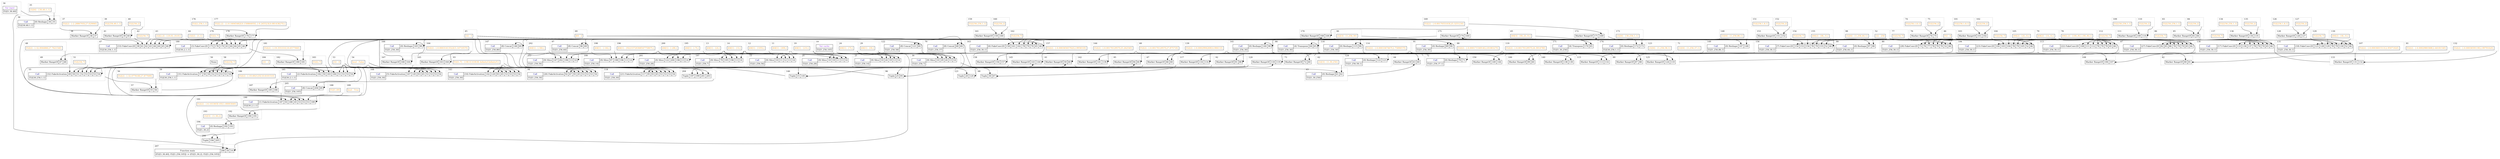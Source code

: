 digraph
{
    compound = true

    subgraph "cluster 10"
    {
        label = 10
        labeljust = l
        style = dotted

        "10dummy" [ height = 0, label = "", style = invis, width = 0 ]
        "\"0\"" [ label = <<table border="0" cellborder="1" cellpadding="4" cellspacing="0"><tr><td><font color="blueviolet">Var cache</font></td></tr><tr><td>f32[1,256,105]</td></tr></table>>, shape = plain ]
    }

    subgraph "cluster 11"
    {
        label = 11
        labeljust = l
        style = dotted

        "11dummy" [ height = 0, label = "", style = invis, width = 0 ]
        "\"1\"" [ label = <<table border="0" cellborder="1" cellpadding="4" cellspacing="0"><tr><td><font color="darkorange">i64[1] : {49L}</font></td></tr></table>>, shape = plain ]
    }

    subgraph "cluster 12"
    {
        label = 12
        labeljust = l
        style = dotted

        "12dummy" [ height = 0, label = "", style = invis, width = 0 ]
        "\"2\"" [ label = <<table border="0" cellborder="1" cellpadding="4" cellspacing="0"><tr><td><font color="darkorange">i64[1] : {105L}</font></td></tr></table>>, shape = plain ]
    }

    subgraph "cluster 13"
    {
        label = 13
        labeljust = l
        style = dotted

        "13dummy" [ height = 0, label = "", style = invis, width = 0 ]
        "\"3\"" [ label = <<table border="0" cellborder="1" cellpadding="4" cellspacing="0"><tr><td><font color="darkorange">i64[1] : {2L}</font></td></tr></table>>, shape = plain ]
    }

    subgraph "cluster 14"
    {
        label = 14
        labeljust = l
        style = dotted

        "14dummy" [ height = 0, label = "", style = invis, width = 0 ]
        "\"4\"" [ label = <<table border="0" cellborder="1" cellpadding="4" cellspacing="0"><tr><td><font color="darkorange">i64[1] : {1L}</font></td></tr></table>>, shape = plain ]
    }

    subgraph "cluster 15"
    {
        label = 15
        labeljust = l
        style = dotted

        "15dummy" [ height = 0, label = "", style = invis, width = 0 ]
        "\"5\"" [ label = <<table border="0" cellborder="1" cellpadding="4" cellspacing="0"><tr><td><font color="darkblue">Call</font></td><td port="P0">(9) Slice</td><td port="P1">10</td><td port="P2">11</td><td port="P3">12</td><td port="P4">13</td><td port="P5">14</td></tr><tr><td>f32[1,256,56]</td></tr></table>>, shape = plain ]
    }

    subgraph "cluster 19"
    {
        label = 19
        labeljust = l
        style = dotted

        "19dummy" [ height = 0, label = "", style = invis, width = 0 ]
        "\"6\"" [ label = <<table border="0" cellborder="1" cellpadding="4" cellspacing="0"><tr><td><font color="darkorange">i64[1] : {21L}</font></td></tr></table>>, shape = plain ]
    }

    subgraph "cluster 20"
    {
        label = 20
        labeljust = l
        style = dotted

        "20dummy" [ height = 0, label = "", style = invis, width = 0 ]
        "\"7\"" [ label = <<table border="0" cellborder="1" cellpadding="4" cellspacing="0"><tr><td><font color="darkblue">Call</font></td><td port="P0">(9) Slice</td><td port="P1">10</td><td port="P2">19</td><td port="P3">11</td><td port="P4">13</td><td port="P5">14</td></tr><tr><td>f32[1,256,28]</td></tr></table>>, shape = plain ]
    }

    subgraph "cluster 24"
    {
        label = 24
        labeljust = l
        style = dotted

        "24dummy" [ height = 0, label = "", style = invis, width = 0 ]
        "\"8\"" [ label = <<table border="0" cellborder="1" cellpadding="4" cellspacing="0"><tr><td><font color="darkorange">i64[1] : {7L}</font></td></tr></table>>, shape = plain ]
    }

    subgraph "cluster 25"
    {
        label = 25
        labeljust = l
        style = dotted

        "25dummy" [ height = 0, label = "", style = invis, width = 0 ]
        "\"9\"" [ label = <<table border="0" cellborder="1" cellpadding="4" cellspacing="0"><tr><td><font color="darkblue">Call</font></td><td port="P0">(9) Slice</td><td port="P1">10</td><td port="P2">24</td><td port="P3">19</td><td port="P4">13</td><td port="P5">14</td></tr><tr><td>f32[1,256,14]</td></tr></table>>, shape = plain ]
    }

    subgraph "cluster 29"
    {
        label = 29
        labeljust = l
        style = dotted

        "29dummy" [ height = 0, label = "", style = invis, width = 0 ]
        "\"10\"" [ label = <<table border="0" cellborder="1" cellpadding="4" cellspacing="0"><tr><td><font color="darkorange">i64[1] : {0L}</font></td></tr></table>>, shape = plain ]
    }

    subgraph "cluster 30"
    {
        label = 30
        labeljust = l
        style = dotted

        "30dummy" [ height = 0, label = "", style = invis, width = 0 ]
        "\"11\"" [ label = <<table border="0" cellborder="1" cellpadding="4" cellspacing="0"><tr><td><font color="darkblue">Call</font></td><td port="P0">(9) Slice</td><td port="P1">10</td><td port="P2">29</td><td port="P3">24</td><td port="P4">13</td><td port="P5">14</td></tr><tr><td>f32[1,256,7]</td></tr></table>>, shape = plain ]
    }

    subgraph "cluster 34"
    {
        label = 34
        labeljust = l
        style = dotted

        "34dummy" [ height = 0, label = "", style = invis, width = 0 ]
        "\"12\"" [ label = <<table border="0" cellborder="1" cellpadding="4" cellspacing="0"><tr><td><font color="blueviolet">Var input</font></td></tr><tr><td>f32[1,30,40]</td></tr></table>>, shape = plain ]
    }

    subgraph "cluster 35"
    {
        label = 35
        labeljust = l
        style = dotted

        "35dummy" [ height = 0, label = "", style = invis, width = 0 ]
        "\"13\"" [ label = <<table border="0" cellborder="1" cellpadding="4" cellspacing="0"><tr><td><font color="darkorange">i32[4] : {30,40,1,1}</font></td></tr></table>>, shape = plain ]
    }

    subgraph "cluster 36"
    {
        label = 36
        labeljust = l
        style = dotted

        "36dummy" [ height = 0, label = "", style = invis, width = 0 ]
        "\"14\"" [ label = <<table border="0" cellborder="1" cellpadding="4" cellspacing="0"><tr><td><font color="darkblue">Call</font></td><td port="P0">(0) Reshape</td><td port="P1">34</td><td port="P2">35</td></tr><tr><td>f32[30,40,1,1]</td></tr></table>>, shape = plain ]
    }

    subgraph "cluster 37"
    {
        label = 37
        labeljust = l
        style = dotted

        "37dummy" [ height = 0, label = "", style = invis, width = 0 ]
        "\"15\"" [ label = <<table border="0" cellborder="1" cellpadding="4" cellspacing="0"><tr><td><font color="darkorange">f32[2] : {-2.2886705f,27.02906f}</font></td></tr></table>>, shape = plain ]
    }

    subgraph "cluster 38"
    {
        label = 38
        labeljust = l
        style = dotted

        "38dummy" [ height = 0, label = "", style = invis, width = 0 ]
        "\"16\"" [ label = <<table border="0" cellborder="1" cellpadding="4" cellspacing="0"><tr><td><font>Marker RangeOf</font></td><td port="P0">36</td><td port="P1">37</td></tr></table>>, shape = plain ]
    }

    subgraph "cluster 39"
    {
        label = 39
        labeljust = l
        style = dotted

        "39dummy" [ height = 0, label = "", style = invis, width = 0 ]
        "\"17\"" [ label = <<table border="0" cellborder="1" cellpadding="4" cellspacing="0"><tr><td><font color="darkorange">f32[256,40,1,1]</font></td></tr></table>>, shape = plain ]
    }

    subgraph "cluster 40"
    {
        label = 40
        labeljust = l
        style = dotted

        "40dummy" [ height = 0, label = "", style = invis, width = 0 ]
        "\"18\"" [ label = <<table border="0" cellborder="1" cellpadding="4" cellspacing="0"><tr><td><font color="darkorange">f32[256,2]</font></td></tr></table>>, shape = plain ]
    }

    subgraph "cluster 41"
    {
        label = 41
        labeljust = l
        style = dotted

        "41dummy" [ height = 0, label = "", style = invis, width = 0 ]
        "\"19\"" [ label = <<table border="0" cellborder="1" cellpadding="4" cellspacing="0"><tr><td><font>Marker RangeOf</font></td><td port="P0">39</td><td port="P1">40</td></tr></table>>, shape = plain ]
    }

    subgraph "cluster 42"
    {
        label = 42
        labeljust = l
        style = dotted

        "42dummy" [ height = 0, label = "", style = invis, width = 0 ]
        "\"20\"" [ label = <<table border="0" cellborder="1" cellpadding="4" cellspacing="0"><tr><td><font color="darkorange">f32[256,7]</font></td></tr></table>>, shape = plain ]
    }

    subgraph "cluster 43"
    {
        label = 43
        labeljust = l
        style = dotted

        "43dummy" [ height = 0, label = "", style = invis, width = 0 ]
        "\"21\"" [ label = <<table border="0" cellborder="1" cellpadding="4" cellspacing="0"><tr><td><font color="darkorange">i32[2,2] : {{0,0},{0,0}}</font></td></tr></table>>, shape = plain ]
    }

    subgraph "cluster 44"
    {
        label = 44
        labeljust = l
        style = dotted

        "44dummy" [ height = 0, label = "", style = invis, width = 0 ]
        "\"22\"" [ label = <<table border="0" cellborder="1" cellpadding="4" cellspacing="0"><tr><td><font color="darkorange">i32[2] : {1,1}</font></td></tr></table>>, shape = plain ]
    }

    subgraph "cluster 45"
    {
        label = 45
        labeljust = l
        style = dotted

        "45dummy" [ height = 0, label = "", style = invis, width = 0 ]
        "\"23\"" [ label = <<table border="0" cellborder="1" cellpadding="4" cellspacing="0"><tr><td><font color="darkorange">i32 : 1</font></td></tr></table>>, shape = plain ]
    }

    subgraph "cluster 46"
    {
        label = 46
        labeljust = l
        style = dotted

        "46dummy" [ height = 0, label = "", style = invis, width = 0 ]
        "\"24\"" [ label = <<table border="0" cellborder="1" cellpadding="4" cellspacing="0"><tr><td><font color="darkorange">f32 : 0</font></td></tr></table>>, shape = plain ]
    }

    subgraph "cluster 47"
    {
        label = 47
        labeljust = l
        style = dotted

        "47dummy" [ height = 0, label = "", style = invis, width = 0 ]
        "\"25\"" [ label = <<table border="0" cellborder="1" cellpadding="4" cellspacing="0"><tr><td><font color="darkblue">Call</font></td><td port="P0">(33) FakeConv2D</td><td port="P1">38</td><td port="P2">41</td><td port="P3">42</td><td port="P4">43</td><td port="P5">44</td><td port="P6">44</td><td port="P7">45</td><td port="P8">46</td></tr><tr><td>f32[30,256,1,1]</td></tr></table>>, shape = plain ]
    }

    subgraph "cluster 48"
    {
        label = 48
        labeljust = l
        style = dotted

        "48dummy" [ height = 0, label = "", style = invis, width = 0 ]
        "\"26\"" [ label = <<table border="0" cellborder="1" cellpadding="4" cellspacing="0"><tr><td><font color="darkorange">f32[2] : {-32.004486f,27.762154f}</font></td></tr></table>>, shape = plain ]
    }

    subgraph "cluster 49"
    {
        label = 49
        labeljust = l
        style = dotted

        "49dummy" [ height = 0, label = "", style = invis, width = 0 ]
        "\"27\"" [ label = <<table border="0" cellborder="1" cellpadding="4" cellspacing="0"><tr><td><font>Marker RangeOf</font></td><td port="P0">47</td><td port="P1">48</td></tr></table>>, shape = plain ]
    }

    subgraph "cluster 50"
    {
        label = 50
        labeljust = l
        style = dotted

        "50dummy" [ height = 0, label = "", style = invis, width = 0 ]
        "\"28\"" [ label = <<table border="0" cellborder="1" cellpadding="4" cellspacing="0"><tr><td><font>None</font></td></tr></table>>, shape = plain ]
    }

    subgraph "cluster 51"
    {
        label = 51
        labeljust = l
        style = dotted

        "51dummy" [ height = 0, label = "", style = invis, width = 0 ]
        "\"29\"" [ label = <<table border="0" cellborder="1" cellpadding="4" cellspacing="0"><tr><td><font color="darkorange">f32[256,7]</font></td></tr></table>>, shape = plain ]
    }

    subgraph "cluster 52"
    {
        label = 52
        labeljust = l
        style = dotted

        "52dummy" [ height = 0, label = "", style = invis, width = 0 ]
        "\"30\"" [ label = <<table border="0" cellborder="1" cellpadding="4" cellspacing="0"><tr><td><font color="darkorange">i32 : 256</font></td></tr></table>>, shape = plain ]
    }

    subgraph "cluster 53"
    {
        label = 53
        labeljust = l
        style = dotted

        "53dummy" [ height = 0, label = "", style = invis, width = 0 ]
        "\"31\"" [ label = <<table border="0" cellborder="1" cellpadding="4" cellspacing="0"><tr><td><font color="darkorange">i32 : 0</font></td></tr></table>>, shape = plain ]
    }

    subgraph "cluster 54"
    {
        label = 54
        labeljust = l
        style = dotted

        "54dummy" [ height = 0, label = "", style = invis, width = 0 ]
        "\"32\"" [ label = <<table border="0" cellborder="1" cellpadding="4" cellspacing="0"><tr><td><font color="darkorange">bool : False</font></td></tr></table>>, shape = plain ]
    }

    subgraph "cluster 55"
    {
        label = 55
        labeljust = l
        style = dotted

        "55dummy" [ height = 0, label = "", style = invis, width = 0 ]
        "\"33\"" [ label = <<table border="0" cellborder="1" cellpadding="4" cellspacing="0"><tr><td><font color="darkblue">Call</font></td><td port="P0">(32) FakeActivation</td><td port="P1">49</td><td port="P2">50</td><td port="P3">51</td><td port="P4">52</td><td port="P5">53</td><td port="P6">53</td><td port="P7">53</td><td port="P8">54</td></tr><tr><td>f32[30,256,1,1]</td></tr></table>>, shape = plain ]
    }

    subgraph "cluster 56"
    {
        label = 56
        labeljust = l
        style = dotted

        "56dummy" [ height = 0, label = "", style = invis, width = 0 ]
        "\"34\"" [ label = <<table border="0" cellborder="1" cellpadding="4" cellspacing="0"><tr><td><font color="darkorange">f32[2] : {-32.077618f,27.87769f}</font></td></tr></table>>, shape = plain ]
    }

    subgraph "cluster 57"
    {
        label = 57
        labeljust = l
        style = dotted

        "57dummy" [ height = 0, label = "", style = invis, width = 0 ]
        "\"35\"" [ label = <<table border="0" cellborder="1" cellpadding="4" cellspacing="0"><tr><td><font>Marker RangeOf</font></td><td port="P0">55</td><td port="P1">56</td></tr></table>>, shape = plain ]
    }

    subgraph "cluster 58"
    {
        label = 58
        labeljust = l
        style = dotted

        "58dummy" [ height = 0, label = "", style = invis, width = 0 ]
        "\"36\"" [ label = <<table border="0" cellborder="1" cellpadding="4" cellspacing="0"><tr><td><font color="darkorange">f32[256,7]</font></td></tr></table>>, shape = plain ]
    }

    subgraph "cluster 59"
    {
        label = 59
        labeljust = l
        style = dotted

        "59dummy" [ height = 0, label = "", style = invis, width = 0 ]
        "\"37\"" [ label = <<table border="0" cellborder="1" cellpadding="4" cellspacing="0"><tr><td><font color="darkblue">Call</font></td><td port="P0">(31) FakeActivation</td><td port="P1">57</td><td port="P2">50</td><td port="P3">58</td><td port="P4">52</td><td port="P5">53</td><td port="P6">53</td><td port="P7">53</td><td port="P8">54</td></tr><tr><td>f32[30,256,1,1]</td></tr></table>>, shape = plain ]
    }

    subgraph "cluster 60"
    {
        label = 60
        labeljust = l
        style = dotted

        "60dummy" [ height = 0, label = "", style = invis, width = 0 ]
        "\"38\"" [ label = <<table border="0" cellborder="1" cellpadding="4" cellspacing="0"><tr><td><font color="darkorange">f32[2] : {-0.0017012957f,27.87573f}</font></td></tr></table>>, shape = plain ]
    }

    subgraph "cluster 61"
    {
        label = 61
        labeljust = l
        style = dotted

        "61dummy" [ height = 0, label = "", style = invis, width = 0 ]
        "\"39\"" [ label = <<table border="0" cellborder="1" cellpadding="4" cellspacing="0"><tr><td><font>Marker RangeOf</font></td><td port="P0">59</td><td port="P1">60</td></tr></table>>, shape = plain ]
    }

    subgraph "cluster 62"
    {
        label = 62
        labeljust = l
        style = dotted

        "62dummy" [ height = 0, label = "", style = invis, width = 0 ]
        "\"40\"" [ label = <<table border="0" cellborder="1" cellpadding="4" cellspacing="0"><tr><td><font color="darkorange">i32[3] : {1,30,256}</font></td></tr></table>>, shape = plain ]
    }

    subgraph "cluster 63"
    {
        label = 63
        labeljust = l
        style = dotted

        "63dummy" [ height = 0, label = "", style = invis, width = 0 ]
        "\"41\"" [ label = <<table border="0" cellborder="1" cellpadding="4" cellspacing="0"><tr><td><font color="darkblue">Call</font></td><td port="P0">(0) Reshape</td><td port="P1">61</td><td port="P2">62</td></tr><tr><td>f32[1,30,256]</td></tr></table>>, shape = plain ]
    }

    subgraph "cluster 64"
    {
        label = 64
        labeljust = l
        style = dotted

        "64dummy" [ height = 0, label = "", style = invis, width = 0 ]
        "\"42\"" [ label = <<table border="0" cellborder="1" cellpadding="4" cellspacing="0"><tr><td><font>Marker RangeOf</font></td><td port="P0">63</td><td port="P1">60</td></tr></table>>, shape = plain ]
    }

    subgraph "cluster 65"
    {
        label = 65
        labeljust = l
        style = dotted

        "65dummy" [ height = 0, label = "", style = invis, width = 0 ]
        "\"43\"" [ label = <<table border="0" cellborder="1" cellpadding="4" cellspacing="0"><tr><td><font color="darkorange">i64[3] : {0L,2L,1L}</font></td></tr></table>>, shape = plain ]
    }

    subgraph "cluster 66"
    {
        label = 66
        labeljust = l
        style = dotted

        "66dummy" [ height = 0, label = "", style = invis, width = 0 ]
        "\"44\"" [ label = <<table border="0" cellborder="1" cellpadding="4" cellspacing="0"><tr><td><font color="darkblue">Call</font></td><td port="P0">(4) Transpose</td><td port="P1">64</td><td port="P2">65</td></tr><tr><td>f32[1,256,30]</td></tr></table>>, shape = plain ]
    }

    subgraph "cluster 67"
    {
        label = 67
        labeljust = l
        style = dotted

        "67dummy" [ height = 0, label = "", style = invis, width = 0 ]
        "\"45\"" [ label = <<table border="0" cellborder="1" cellpadding="4" cellspacing="0"><tr><td><font>Marker RangeOf</font></td><td port="P0">66</td><td port="P1">60</td></tr></table>>, shape = plain ]
    }

    subgraph "cluster 68"
    {
        label = 68
        labeljust = l
        style = dotted

        "68dummy" [ height = 0, label = "", style = invis, width = 0 ]
        "\"46\"" [ label = <<table border="0" cellborder="1" cellpadding="4" cellspacing="0"><tr><td><font>Tuple</font></td><td port="P0">30</td><td port="P1">67</td></tr></table>>, shape = plain ]
    }

    subgraph "cluster 69"
    {
        label = 69
        labeljust = l
        style = dotted

        "69dummy" [ height = 0, label = "", style = invis, width = 0 ]
        "\"47\"" [ label = <<table border="0" cellborder="1" cellpadding="4" cellspacing="0"><tr><td><font color="darkorange">i64 : 2</font></td></tr></table>>, shape = plain ]
    }

    subgraph "cluster 70"
    {
        label = 70
        labeljust = l
        style = dotted

        "70dummy" [ height = 0, label = "", style = invis, width = 0 ]
        "\"48\"" [ label = <<table border="0" cellborder="1" cellpadding="4" cellspacing="0"><tr><td><font color="darkblue">Call</font></td><td port="P0">(8) Concat</td><td port="P1">68</td><td port="P2">69</td></tr><tr><td>f32[1,256,37]</td></tr></table>>, shape = plain ]
    }

    subgraph "cluster 71"
    {
        label = 71
        labeljust = l
        style = dotted

        "71dummy" [ height = 0, label = "", style = invis, width = 0 ]
        "\"49\"" [ label = <<table border="0" cellborder="1" cellpadding="4" cellspacing="0"><tr><td><font color="darkorange">i32[4] : {1,256,37,1}</font></td></tr></table>>, shape = plain ]
    }

    subgraph "cluster 72"
    {
        label = 72
        labeljust = l
        style = dotted

        "72dummy" [ height = 0, label = "", style = invis, width = 0 ]
        "\"50\"" [ label = <<table border="0" cellborder="1" cellpadding="4" cellspacing="0"><tr><td><font color="darkblue">Call</font></td><td port="P0">(0) Reshape</td><td port="P1">70</td><td port="P2">71</td></tr><tr><td>f32[1,256,37,1]</td></tr></table>>, shape = plain ]
    }

    subgraph "cluster 73"
    {
        label = 73
        labeljust = l
        style = dotted

        "73dummy" [ height = 0, label = "", style = invis, width = 0 ]
        "\"51\"" [ label = <<table border="0" cellborder="1" cellpadding="4" cellspacing="0"><tr><td><font>Marker RangeOf</font></td><td port="P0">72</td><td port="P1">60</td></tr></table>>, shape = plain ]
    }

    subgraph "cluster 74"
    {
        label = 74
        labeljust = l
        style = dotted

        "74dummy" [ height = 0, label = "", style = invis, width = 0 ]
        "\"52\"" [ label = <<table border="0" cellborder="1" cellpadding="4" cellspacing="0"><tr><td><font color="darkorange">f32[256,1,8,1]</font></td></tr></table>>, shape = plain ]
    }

    subgraph "cluster 75"
    {
        label = 75
        labeljust = l
        style = dotted

        "75dummy" [ height = 0, label = "", style = invis, width = 0 ]
        "\"53\"" [ label = <<table border="0" cellborder="1" cellpadding="4" cellspacing="0"><tr><td><font color="darkorange">f32[256,2]</font></td></tr></table>>, shape = plain ]
    }

    subgraph "cluster 76"
    {
        label = 76
        labeljust = l
        style = dotted

        "76dummy" [ height = 0, label = "", style = invis, width = 0 ]
        "\"54\"" [ label = <<table border="0" cellborder="1" cellpadding="4" cellspacing="0"><tr><td><font>Marker RangeOf</font></td><td port="P0">74</td><td port="P1">75</td></tr></table>>, shape = plain ]
    }

    subgraph "cluster 77"
    {
        label = 77
        labeljust = l
        style = dotted

        "77dummy" [ height = 0, label = "", style = invis, width = 0 ]
        "\"55\"" [ label = <<table border="0" cellborder="1" cellpadding="4" cellspacing="0"><tr><td><font color="darkorange">f32[256,7]</font></td></tr></table>>, shape = plain ]
    }

    subgraph "cluster 78"
    {
        label = 78
        labeljust = l
        style = dotted

        "78dummy" [ height = 0, label = "", style = invis, width = 0 ]
        "\"56\"" [ label = <<table border="0" cellborder="1" cellpadding="4" cellspacing="0"><tr><td><font color="darkorange">i64[2,2] : {{0L,0L},{0L,0L}}</font></td></tr></table>>, shape = plain ]
    }

    subgraph "cluster 79"
    {
        label = 79
        labeljust = l
        style = dotted

        "79dummy" [ height = 0, label = "", style = invis, width = 0 ]
        "\"57\"" [ label = <<table border="0" cellborder="1" cellpadding="4" cellspacing="0"><tr><td><font color="darkorange">i64[2] : {1L,1L}</font></td></tr></table>>, shape = plain ]
    }

    subgraph "cluster 80"
    {
        label = 80
        labeljust = l
        style = dotted

        "80dummy" [ height = 0, label = "", style = invis, width = 0 ]
        "\"58\"" [ label = <<table border="0" cellborder="1" cellpadding="4" cellspacing="0"><tr><td><font color="darkblue">Call</font></td><td port="P0">(28) FakeConv2D</td><td port="P1">73</td><td port="P2">76</td><td port="P3">77</td><td port="P4">78</td><td port="P5">79</td><td port="P6">79</td><td port="P7">52</td><td port="P8">46</td></tr><tr><td>f32[1,256,30,1]</td></tr></table>>, shape = plain ]
    }

    subgraph "cluster 81"
    {
        label = 81
        labeljust = l
        style = dotted

        "81dummy" [ height = 0, label = "", style = invis, width = 0 ]
        "\"59\"" [ label = <<table border="0" cellborder="1" cellpadding="4" cellspacing="0"><tr><td><font color="darkorange">f32[2] : {-0.0002980368f,2.4418154f}</font></td></tr></table>>, shape = plain ]
    }

    subgraph "cluster 82"
    {
        label = 82
        labeljust = l
        style = dotted

        "82dummy" [ height = 0, label = "", style = invis, width = 0 ]
        "\"60\"" [ label = <<table border="0" cellborder="1" cellpadding="4" cellspacing="0"><tr><td><font>Marker RangeOf</font></td><td port="P0">80</td><td port="P1">81</td></tr></table>>, shape = plain ]
    }

    subgraph "cluster 83"
    {
        label = 83
        labeljust = l
        style = dotted

        "83dummy" [ height = 0, label = "", style = invis, width = 0 ]
        "\"61\"" [ label = <<table border="0" cellborder="1" cellpadding="4" cellspacing="0"><tr><td><font color="darkorange">f32[256,256,1,1]</font></td></tr></table>>, shape = plain ]
    }

    subgraph "cluster 84"
    {
        label = 84
        labeljust = l
        style = dotted

        "84dummy" [ height = 0, label = "", style = invis, width = 0 ]
        "\"62\"" [ label = <<table border="0" cellborder="1" cellpadding="4" cellspacing="0"><tr><td><font color="darkorange">f32[256,2]</font></td></tr></table>>, shape = plain ]
    }

    subgraph "cluster 85"
    {
        label = 85
        labeljust = l
        style = dotted

        "85dummy" [ height = 0, label = "", style = invis, width = 0 ]
        "\"63\"" [ label = <<table border="0" cellborder="1" cellpadding="4" cellspacing="0"><tr><td><font>Marker RangeOf</font></td><td port="P0">83</td><td port="P1">84</td></tr></table>>, shape = plain ]
    }

    subgraph "cluster 86"
    {
        label = 86
        labeljust = l
        style = dotted

        "86dummy" [ height = 0, label = "", style = invis, width = 0 ]
        "\"64\"" [ label = <<table border="0" cellborder="1" cellpadding="4" cellspacing="0"><tr><td><font color="darkorange">f32[256,7]</font></td></tr></table>>, shape = plain ]
    }

    subgraph "cluster 87"
    {
        label = 87
        labeljust = l
        style = dotted

        "87dummy" [ height = 0, label = "", style = invis, width = 0 ]
        "\"65\"" [ label = <<table border="0" cellborder="1" cellpadding="4" cellspacing="0"><tr><td><font color="darkblue">Call</font></td><td port="P0">(27) FakeConv2D</td><td port="P1">82</td><td port="P2">85</td><td port="P3">86</td><td port="P4">78</td><td port="P5">79</td><td port="P6">79</td><td port="P7">45</td><td port="P8">46</td></tr><tr><td>f32[1,256,30,1]</td></tr></table>>, shape = plain ]
    }

    subgraph "cluster 88"
    {
        label = 88
        labeljust = l
        style = dotted

        "88dummy" [ height = 0, label = "", style = invis, width = 0 ]
        "\"66\"" [ label = <<table border="0" cellborder="1" cellpadding="4" cellspacing="0"><tr><td><font color="darkorange">f32[2] : {-0.00017154914f,2.8108327f}</font></td></tr></table>>, shape = plain ]
    }

    subgraph "cluster 89"
    {
        label = 89
        labeljust = l
        style = dotted

        "89dummy" [ height = 0, label = "", style = invis, width = 0 ]
        "\"67\"" [ label = <<table border="0" cellborder="1" cellpadding="4" cellspacing="0"><tr><td><font>Marker RangeOf</font></td><td port="P0">87</td><td port="P1">88</td></tr></table>>, shape = plain ]
    }

    subgraph "cluster 90"
    {
        label = 90
        labeljust = l
        style = dotted

        "90dummy" [ height = 0, label = "", style = invis, width = 0 ]
        "\"68\"" [ label = <<table border="0" cellborder="1" cellpadding="4" cellspacing="0"><tr><td><font color="darkorange">i32[3] : {1,256,30}</font></td></tr></table>>, shape = plain ]
    }

    subgraph "cluster 91"
    {
        label = 91
        labeljust = l
        style = dotted

        "91dummy" [ height = 0, label = "", style = invis, width = 0 ]
        "\"69\"" [ label = <<table border="0" cellborder="1" cellpadding="4" cellspacing="0"><tr><td><font color="darkblue">Call</font></td><td port="P0">(0) Reshape</td><td port="P1">89</td><td port="P2">90</td></tr><tr><td>f32[1,256,30]</td></tr></table>>, shape = plain ]
    }

    subgraph "cluster 92"
    {
        label = 92
        labeljust = l
        style = dotted

        "92dummy" [ height = 0, label = "", style = invis, width = 0 ]
        "\"70\"" [ label = <<table border="0" cellborder="1" cellpadding="4" cellspacing="0"><tr><td><font>Marker RangeOf</font></td><td port="P0">91</td><td port="P1">88</td></tr></table>>, shape = plain ]
    }

    subgraph "cluster 93"
    {
        label = 93
        labeljust = l
        style = dotted

        "93dummy" [ height = 0, label = "", style = invis, width = 0 ]
        "\"71\"" [ label = <<table border="0" cellborder="1" cellpadding="4" cellspacing="0"><tr><td><font color="darkorange">f32[1,7] : {{0f,1f,1f,0f,0f,-Infinityf,Infinityf}}</font></td></tr></table>>, shape = plain ]
    }

    subgraph "cluster 94"
    {
        label = 94
        labeljust = l
        style = dotted

        "94dummy" [ height = 0, label = "", style = invis, width = 0 ]
        "\"72\"" [ label = <<table border="0" cellborder="1" cellpadding="4" cellspacing="0"><tr><td><font color="darkblue">Call</font></td><td port="P0">(26) FakeActivation</td><td port="P1">92</td><td port="P2">67</td><td port="P3">93</td><td port="P4">45</td><td port="P5">53</td><td port="P6">53</td><td port="P7">53</td><td port="P8">54</td></tr><tr><td>f32[1,256,30]</td></tr></table>>, shape = plain ]
    }

    subgraph "cluster 95"
    {
        label = 95
        labeljust = l
        style = dotted

        "95dummy" [ height = 0, label = "", style = invis, width = 0 ]
        "\"73\"" [ label = <<table border="0" cellborder="1" cellpadding="4" cellspacing="0"><tr><td><font>Marker RangeOf</font></td><td port="P0">94</td><td port="P1">60</td></tr></table>>, shape = plain ]
    }

    subgraph "cluster 96"
    {
        label = 96
        labeljust = l
        style = dotted

        "96dummy" [ height = 0, label = "", style = invis, width = 0 ]
        "\"74\"" [ label = <<table border="0" cellborder="1" cellpadding="4" cellspacing="0"><tr><td><font>Tuple</font></td><td port="P0">25</td><td port="P1">95</td></tr></table>>, shape = plain ]
    }

    subgraph "cluster 97"
    {
        label = 97
        labeljust = l
        style = dotted

        "97dummy" [ height = 0, label = "", style = invis, width = 0 ]
        "\"75\"" [ label = <<table border="0" cellborder="1" cellpadding="4" cellspacing="0"><tr><td><font color="darkblue">Call</font></td><td port="P0">(8) Concat</td><td port="P1">96</td><td port="P2">69</td></tr><tr><td>f32[1,256,44]</td></tr></table>>, shape = plain ]
    }

    subgraph "cluster 98"
    {
        label = 98
        labeljust = l
        style = dotted

        "98dummy" [ height = 0, label = "", style = invis, width = 0 ]
        "\"76\"" [ label = <<table border="0" cellborder="1" cellpadding="4" cellspacing="0"><tr><td><font color="darkorange">i32[4] : {1,256,44,1}</font></td></tr></table>>, shape = plain ]
    }

    subgraph "cluster 99"
    {
        label = 99
        labeljust = l
        style = dotted

        "99dummy" [ height = 0, label = "", style = invis, width = 0 ]
        "\"77\"" [ label = <<table border="0" cellborder="1" cellpadding="4" cellspacing="0"><tr><td><font color="darkblue">Call</font></td><td port="P0">(0) Reshape</td><td port="P1">97</td><td port="P2">98</td></tr><tr><td>f32[1,256,44,1]</td></tr></table>>, shape = plain ]
    }

    subgraph "cluster 100"
    {
        label = 100
        labeljust = l
        style = dotted

        "100dummy" [ height = 0, label = "", style = invis, width = 0 ]
        "\"78\"" [ label = <<table border="0" cellborder="1" cellpadding="4" cellspacing="0"><tr><td><font>Marker RangeOf</font></td><td port="P0">99</td><td port="P1">60</td></tr></table>>, shape = plain ]
    }

    subgraph "cluster 101"
    {
        label = 101
        labeljust = l
        style = dotted

        "101dummy" [ height = 0, label = "", style = invis, width = 0 ]
        "\"79\"" [ label = <<table border="0" cellborder="1" cellpadding="4" cellspacing="0"><tr><td><font color="darkorange">f32[256,1,8,1]</font></td></tr></table>>, shape = plain ]
    }

    subgraph "cluster 102"
    {
        label = 102
        labeljust = l
        style = dotted

        "102dummy" [ height = 0, label = "", style = invis, width = 0 ]
        "\"80\"" [ label = <<table border="0" cellborder="1" cellpadding="4" cellspacing="0"><tr><td><font color="darkorange">f32[256,2]</font></td></tr></table>>, shape = plain ]
    }

    subgraph "cluster 103"
    {
        label = 103
        labeljust = l
        style = dotted

        "103dummy" [ height = 0, label = "", style = invis, width = 0 ]
        "\"81\"" [ label = <<table border="0" cellborder="1" cellpadding="4" cellspacing="0"><tr><td><font>Marker RangeOf</font></td><td port="P0">101</td><td port="P1">102</td></tr></table>>, shape = plain ]
    }

    subgraph "cluster 104"
    {
        label = 104
        labeljust = l
        style = dotted

        "104dummy" [ height = 0, label = "", style = invis, width = 0 ]
        "\"82\"" [ label = <<table border="0" cellborder="1" cellpadding="4" cellspacing="0"><tr><td><font color="darkorange">f32[256,7]</font></td></tr></table>>, shape = plain ]
    }

    subgraph "cluster 105"
    {
        label = 105
        labeljust = l
        style = dotted

        "105dummy" [ height = 0, label = "", style = invis, width = 0 ]
        "\"83\"" [ label = <<table border="0" cellborder="1" cellpadding="4" cellspacing="0"><tr><td><font color="darkorange">i64[2] : {2L,1L}</font></td></tr></table>>, shape = plain ]
    }

    subgraph "cluster 106"
    {
        label = 106
        labeljust = l
        style = dotted

        "106dummy" [ height = 0, label = "", style = invis, width = 0 ]
        "\"84\"" [ label = <<table border="0" cellborder="1" cellpadding="4" cellspacing="0"><tr><td><font color="darkblue">Call</font></td><td port="P0">(23) FakeConv2D</td><td port="P1">100</td><td port="P2">103</td><td port="P3">104</td><td port="P4">78</td><td port="P5">79</td><td port="P6">105</td><td port="P7">52</td><td port="P8">46</td></tr><tr><td>f32[1,256,30,1]</td></tr></table>>, shape = plain ]
    }

    subgraph "cluster 107"
    {
        label = 107
        labeljust = l
        style = dotted

        "107dummy" [ height = 0, label = "", style = invis, width = 0 ]
        "\"85\"" [ label = <<table border="0" cellborder="1" cellpadding="4" cellspacing="0"><tr><td><font color="darkorange">f32[2] : {-0.0003601511f,2.9507182f}</font></td></tr></table>>, shape = plain ]
    }

    subgraph "cluster 108"
    {
        label = 108
        labeljust = l
        style = dotted

        "108dummy" [ height = 0, label = "", style = invis, width = 0 ]
        "\"86\"" [ label = <<table border="0" cellborder="1" cellpadding="4" cellspacing="0"><tr><td><font>Marker RangeOf</font></td><td port="P0">106</td><td port="P1">107</td></tr></table>>, shape = plain ]
    }

    subgraph "cluster 109"
    {
        label = 109
        labeljust = l
        style = dotted

        "109dummy" [ height = 0, label = "", style = invis, width = 0 ]
        "\"87\"" [ label = <<table border="0" cellborder="1" cellpadding="4" cellspacing="0"><tr><td><font color="darkorange">f32[256,256,1,1]</font></td></tr></table>>, shape = plain ]
    }

    subgraph "cluster 110"
    {
        label = 110
        labeljust = l
        style = dotted

        "110dummy" [ height = 0, label = "", style = invis, width = 0 ]
        "\"88\"" [ label = <<table border="0" cellborder="1" cellpadding="4" cellspacing="0"><tr><td><font color="darkorange">f32[256,2]</font></td></tr></table>>, shape = plain ]
    }

    subgraph "cluster 111"
    {
        label = 111
        labeljust = l
        style = dotted

        "111dummy" [ height = 0, label = "", style = invis, width = 0 ]
        "\"89\"" [ label = <<table border="0" cellborder="1" cellpadding="4" cellspacing="0"><tr><td><font>Marker RangeOf</font></td><td port="P0">109</td><td port="P1">110</td></tr></table>>, shape = plain ]
    }

    subgraph "cluster 112"
    {
        label = 112
        labeljust = l
        style = dotted

        "112dummy" [ height = 0, label = "", style = invis, width = 0 ]
        "\"90\"" [ label = <<table border="0" cellborder="1" cellpadding="4" cellspacing="0"><tr><td><font color="darkorange">f32[256,7]</font></td></tr></table>>, shape = plain ]
    }

    subgraph "cluster 113"
    {
        label = 113
        labeljust = l
        style = dotted

        "113dummy" [ height = 0, label = "", style = invis, width = 0 ]
        "\"91\"" [ label = <<table border="0" cellborder="1" cellpadding="4" cellspacing="0"><tr><td><font color="darkblue">Call</font></td><td port="P0">(22) FakeConv2D</td><td port="P1">108</td><td port="P2">111</td><td port="P3">112</td><td port="P4">78</td><td port="P5">79</td><td port="P6">79</td><td port="P7">45</td><td port="P8">46</td></tr><tr><td>f32[1,256,30,1]</td></tr></table>>, shape = plain ]
    }

    subgraph "cluster 114"
    {
        label = 114
        labeljust = l
        style = dotted

        "114dummy" [ height = 0, label = "", style = invis, width = 0 ]
        "\"92\"" [ label = <<table border="0" cellborder="1" cellpadding="4" cellspacing="0"><tr><td><font color="darkorange">f32[2] : {-0.0003367467f,2.7589657f}</font></td></tr></table>>, shape = plain ]
    }

    subgraph "cluster 115"
    {
        label = 115
        labeljust = l
        style = dotted

        "115dummy" [ height = 0, label = "", style = invis, width = 0 ]
        "\"93\"" [ label = <<table border="0" cellborder="1" cellpadding="4" cellspacing="0"><tr><td><font>Marker RangeOf</font></td><td port="P0">113</td><td port="P1">114</td></tr></table>>, shape = plain ]
    }

    subgraph "cluster 116"
    {
        label = 116
        labeljust = l
        style = dotted

        "116dummy" [ height = 0, label = "", style = invis, width = 0 ]
        "\"94\"" [ label = <<table border="0" cellborder="1" cellpadding="4" cellspacing="0"><tr><td><font color="darkblue">Call</font></td><td port="P0">(0) Reshape</td><td port="P1">115</td><td port="P2">90</td></tr><tr><td>f32[1,256,30]</td></tr></table>>, shape = plain ]
    }

    subgraph "cluster 117"
    {
        label = 117
        labeljust = l
        style = dotted

        "117dummy" [ height = 0, label = "", style = invis, width = 0 ]
        "\"95\"" [ label = <<table border="0" cellborder="1" cellpadding="4" cellspacing="0"><tr><td><font>Marker RangeOf</font></td><td port="P0">116</td><td port="P1">114</td></tr></table>>, shape = plain ]
    }

    subgraph "cluster 118"
    {
        label = 118
        labeljust = l
        style = dotted

        "118dummy" [ height = 0, label = "", style = invis, width = 0 ]
        "\"96\"" [ label = <<table border="0" cellborder="1" cellpadding="4" cellspacing="0"><tr><td><font color="darkblue">Call</font></td><td port="P0">(21) FakeActivation</td><td port="P1">117</td><td port="P2">95</td><td port="P3">93</td><td port="P4">45</td><td port="P5">53</td><td port="P6">53</td><td port="P7">53</td><td port="P8">54</td></tr><tr><td>f32[1,256,30]</td></tr></table>>, shape = plain ]
    }

    subgraph "cluster 119"
    {
        label = 119
        labeljust = l
        style = dotted

        "119dummy" [ height = 0, label = "", style = invis, width = 0 ]
        "\"97\"" [ label = <<table border="0" cellborder="1" cellpadding="4" cellspacing="0"><tr><td><font color="darkorange">f32[2] : {-0.0017012957f,24.391478f}</font></td></tr></table>>, shape = plain ]
    }

    subgraph "cluster 120"
    {
        label = 120
        labeljust = l
        style = dotted

        "120dummy" [ height = 0, label = "", style = invis, width = 0 ]
        "\"98\"" [ label = <<table border="0" cellborder="1" cellpadding="4" cellspacing="0"><tr><td><font>Marker RangeOf</font></td><td port="P0">118</td><td port="P1">119</td></tr></table>>, shape = plain ]
    }

    subgraph "cluster 121"
    {
        label = 121
        labeljust = l
        style = dotted

        "121dummy" [ height = 0, label = "", style = invis, width = 0 ]
        "\"99\"" [ label = <<table border="0" cellborder="1" cellpadding="4" cellspacing="0"><tr><td><font>Tuple</font></td><td port="P0">20</td><td port="P1">120</td></tr></table>>, shape = plain ]
    }

    subgraph "cluster 122"
    {
        label = 122
        labeljust = l
        style = dotted

        "122dummy" [ height = 0, label = "", style = invis, width = 0 ]
        "\"100\"" [ label = <<table border="0" cellborder="1" cellpadding="4" cellspacing="0"><tr><td><font color="darkblue">Call</font></td><td port="P0">(8) Concat</td><td port="P1">121</td><td port="P2">69</td></tr><tr><td>f32[1,256,58]</td></tr></table>>, shape = plain ]
    }

    subgraph "cluster 123"
    {
        label = 123
        labeljust = l
        style = dotted

        "123dummy" [ height = 0, label = "", style = invis, width = 0 ]
        "\"101\"" [ label = <<table border="0" cellborder="1" cellpadding="4" cellspacing="0"><tr><td><font color="darkorange">i32[4] : {1,256,58,1}</font></td></tr></table>>, shape = plain ]
    }

    subgraph "cluster 124"
    {
        label = 124
        labeljust = l
        style = dotted

        "124dummy" [ height = 0, label = "", style = invis, width = 0 ]
        "\"102\"" [ label = <<table border="0" cellborder="1" cellpadding="4" cellspacing="0"><tr><td><font color="darkblue">Call</font></td><td port="P0">(0) Reshape</td><td port="P1">122</td><td port="P2">123</td></tr><tr><td>f32[1,256,58,1]</td></tr></table>>, shape = plain ]
    }

    subgraph "cluster 125"
    {
        label = 125
        labeljust = l
        style = dotted

        "125dummy" [ height = 0, label = "", style = invis, width = 0 ]
        "\"103\"" [ label = <<table border="0" cellborder="1" cellpadding="4" cellspacing="0"><tr><td><font>Marker RangeOf</font></td><td port="P0">124</td><td port="P1">119</td></tr></table>>, shape = plain ]
    }

    subgraph "cluster 126"
    {
        label = 126
        labeljust = l
        style = dotted

        "126dummy" [ height = 0, label = "", style = invis, width = 0 ]
        "\"104\"" [ label = <<table border="0" cellborder="1" cellpadding="4" cellspacing="0"><tr><td><font color="darkorange">f32[256,1,8,1]</font></td></tr></table>>, shape = plain ]
    }

    subgraph "cluster 127"
    {
        label = 127
        labeljust = l
        style = dotted

        "127dummy" [ height = 0, label = "", style = invis, width = 0 ]
        "\"105\"" [ label = <<table border="0" cellborder="1" cellpadding="4" cellspacing="0"><tr><td><font color="darkorange">f32[256,2]</font></td></tr></table>>, shape = plain ]
    }

    subgraph "cluster 128"
    {
        label = 128
        labeljust = l
        style = dotted

        "128dummy" [ height = 0, label = "", style = invis, width = 0 ]
        "\"106\"" [ label = <<table border="0" cellborder="1" cellpadding="4" cellspacing="0"><tr><td><font>Marker RangeOf</font></td><td port="P0">126</td><td port="P1">127</td></tr></table>>, shape = plain ]
    }

    subgraph "cluster 129"
    {
        label = 129
        labeljust = l
        style = dotted

        "129dummy" [ height = 0, label = "", style = invis, width = 0 ]
        "\"107\"" [ label = <<table border="0" cellborder="1" cellpadding="4" cellspacing="0"><tr><td><font color="darkorange">f32[256,7]</font></td></tr></table>>, shape = plain ]
    }

    subgraph "cluster 130"
    {
        label = 130
        labeljust = l
        style = dotted

        "130dummy" [ height = 0, label = "", style = invis, width = 0 ]
        "\"108\"" [ label = <<table border="0" cellborder="1" cellpadding="4" cellspacing="0"><tr><td><font color="darkorange">i64[2] : {4L,1L}</font></td></tr></table>>, shape = plain ]
    }

    subgraph "cluster 131"
    {
        label = 131
        labeljust = l
        style = dotted

        "131dummy" [ height = 0, label = "", style = invis, width = 0 ]
        "\"109\"" [ label = <<table border="0" cellborder="1" cellpadding="4" cellspacing="0"><tr><td><font color="darkblue">Call</font></td><td port="P0">(18) FakeConv2D</td><td port="P1">125</td><td port="P2">128</td><td port="P3">129</td><td port="P4">78</td><td port="P5">79</td><td port="P6">130</td><td port="P7">52</td><td port="P8">46</td></tr><tr><td>f32[1,256,30,1]</td></tr></table>>, shape = plain ]
    }

    subgraph "cluster 132"
    {
        label = 132
        labeljust = l
        style = dotted

        "132dummy" [ height = 0, label = "", style = invis, width = 0 ]
        "\"110\"" [ label = <<table border="0" cellborder="1" cellpadding="4" cellspacing="0"><tr><td><font color="darkorange">f32[2] : {-0.0003659119f,2.9979162f}</font></td></tr></table>>, shape = plain ]
    }

    subgraph "cluster 133"
    {
        label = 133
        labeljust = l
        style = dotted

        "133dummy" [ height = 0, label = "", style = invis, width = 0 ]
        "\"111\"" [ label = <<table border="0" cellborder="1" cellpadding="4" cellspacing="0"><tr><td><font>Marker RangeOf</font></td><td port="P0">131</td><td port="P1">132</td></tr></table>>, shape = plain ]
    }

    subgraph "cluster 134"
    {
        label = 134
        labeljust = l
        style = dotted

        "134dummy" [ height = 0, label = "", style = invis, width = 0 ]
        "\"112\"" [ label = <<table border="0" cellborder="1" cellpadding="4" cellspacing="0"><tr><td><font color="darkorange">f32[256,256,1,1]</font></td></tr></table>>, shape = plain ]
    }

    subgraph "cluster 135"
    {
        label = 135
        labeljust = l
        style = dotted

        "135dummy" [ height = 0, label = "", style = invis, width = 0 ]
        "\"113\"" [ label = <<table border="0" cellborder="1" cellpadding="4" cellspacing="0"><tr><td><font color="darkorange">f32[256,2]</font></td></tr></table>>, shape = plain ]
    }

    subgraph "cluster 136"
    {
        label = 136
        labeljust = l
        style = dotted

        "136dummy" [ height = 0, label = "", style = invis, width = 0 ]
        "\"114\"" [ label = <<table border="0" cellborder="1" cellpadding="4" cellspacing="0"><tr><td><font>Marker RangeOf</font></td><td port="P0">134</td><td port="P1">135</td></tr></table>>, shape = plain ]
    }

    subgraph "cluster 137"
    {
        label = 137
        labeljust = l
        style = dotted

        "137dummy" [ height = 0, label = "", style = invis, width = 0 ]
        "\"115\"" [ label = <<table border="0" cellborder="1" cellpadding="4" cellspacing="0"><tr><td><font color="darkorange">f32[256,7]</font></td></tr></table>>, shape = plain ]
    }

    subgraph "cluster 138"
    {
        label = 138
        labeljust = l
        style = dotted

        "138dummy" [ height = 0, label = "", style = invis, width = 0 ]
        "\"116\"" [ label = <<table border="0" cellborder="1" cellpadding="4" cellspacing="0"><tr><td><font color="darkblue">Call</font></td><td port="P0">(17) FakeConv2D</td><td port="P1">133</td><td port="P2">136</td><td port="P3">137</td><td port="P4">78</td><td port="P5">79</td><td port="P6">79</td><td port="P7">45</td><td port="P8">46</td></tr><tr><td>f32[1,256,30,1]</td></tr></table>>, shape = plain ]
    }

    subgraph "cluster 139"
    {
        label = 139
        labeljust = l
        style = dotted

        "139dummy" [ height = 0, label = "", style = invis, width = 0 ]
        "\"117\"" [ label = <<table border="0" cellborder="1" cellpadding="4" cellspacing="0"><tr><td><font color="darkorange">f32[2] : {-0.0002994269f,4.90611f}</font></td></tr></table>>, shape = plain ]
    }

    subgraph "cluster 140"
    {
        label = 140
        labeljust = l
        style = dotted

        "140dummy" [ height = 0, label = "", style = invis, width = 0 ]
        "\"118\"" [ label = <<table border="0" cellborder="1" cellpadding="4" cellspacing="0"><tr><td><font>Marker RangeOf</font></td><td port="P0">138</td><td port="P1">139</td></tr></table>>, shape = plain ]
    }

    subgraph "cluster 141"
    {
        label = 141
        labeljust = l
        style = dotted

        "141dummy" [ height = 0, label = "", style = invis, width = 0 ]
        "\"119\"" [ label = <<table border="0" cellborder="1" cellpadding="4" cellspacing="0"><tr><td><font color="darkblue">Call</font></td><td port="P0">(0) Reshape</td><td port="P1">140</td><td port="P2">90</td></tr><tr><td>f32[1,256,30]</td></tr></table>>, shape = plain ]
    }

    subgraph "cluster 142"
    {
        label = 142
        labeljust = l
        style = dotted

        "142dummy" [ height = 0, label = "", style = invis, width = 0 ]
        "\"120\"" [ label = <<table border="0" cellborder="1" cellpadding="4" cellspacing="0"><tr><td><font>Marker RangeOf</font></td><td port="P0">141</td><td port="P1">139</td></tr></table>>, shape = plain ]
    }

    subgraph "cluster 143"
    {
        label = 143
        labeljust = l
        style = dotted

        "143dummy" [ height = 0, label = "", style = invis, width = 0 ]
        "\"121\"" [ label = <<table border="0" cellborder="1" cellpadding="4" cellspacing="0"><tr><td><font color="darkblue">Call</font></td><td port="P0">(16) FakeActivation</td><td port="P1">142</td><td port="P2">120</td><td port="P3">93</td><td port="P4">45</td><td port="P5">53</td><td port="P6">53</td><td port="P7">53</td><td port="P8">54</td></tr><tr><td>f32[1,256,30]</td></tr></table>>, shape = plain ]
    }

    subgraph "cluster 144"
    {
        label = 144
        labeljust = l
        style = dotted

        "144dummy" [ height = 0, label = "", style = invis, width = 0 ]
        "\"122\"" [ label = <<table border="0" cellborder="1" cellpadding="4" cellspacing="0"><tr><td><font color="darkorange">f32[2] : {-0.0017012957f,25.26254f}</font></td></tr></table>>, shape = plain ]
    }

    subgraph "cluster 145"
    {
        label = 145
        labeljust = l
        style = dotted

        "145dummy" [ height = 0, label = "", style = invis, width = 0 ]
        "\"123\"" [ label = <<table border="0" cellborder="1" cellpadding="4" cellspacing="0"><tr><td><font>Marker RangeOf</font></td><td port="P0">143</td><td port="P1">144</td></tr></table>>, shape = plain ]
    }

    subgraph "cluster 146"
    {
        label = 146
        labeljust = l
        style = dotted

        "146dummy" [ height = 0, label = "", style = invis, width = 0 ]
        "\"124\"" [ label = <<table border="0" cellborder="1" cellpadding="4" cellspacing="0"><tr><td><font>Tuple</font></td><td port="P0">15</td><td port="P1">145</td></tr></table>>, shape = plain ]
    }

    subgraph "cluster 147"
    {
        label = 147
        labeljust = l
        style = dotted

        "147dummy" [ height = 0, label = "", style = invis, width = 0 ]
        "\"125\"" [ label = <<table border="0" cellborder="1" cellpadding="4" cellspacing="0"><tr><td><font color="darkblue">Call</font></td><td port="P0">(8) Concat</td><td port="P1">146</td><td port="P2">69</td></tr><tr><td>f32[1,256,86]</td></tr></table>>, shape = plain ]
    }

    subgraph "cluster 148"
    {
        label = 148
        labeljust = l
        style = dotted

        "148dummy" [ height = 0, label = "", style = invis, width = 0 ]
        "\"126\"" [ label = <<table border="0" cellborder="1" cellpadding="4" cellspacing="0"><tr><td><font color="darkorange">i32[4] : {1,256,86,1}</font></td></tr></table>>, shape = plain ]
    }

    subgraph "cluster 149"
    {
        label = 149
        labeljust = l
        style = dotted

        "149dummy" [ height = 0, label = "", style = invis, width = 0 ]
        "\"127\"" [ label = <<table border="0" cellborder="1" cellpadding="4" cellspacing="0"><tr><td><font color="darkblue">Call</font></td><td port="P0">(0) Reshape</td><td port="P1">147</td><td port="P2">148</td></tr><tr><td>f32[1,256,86,1]</td></tr></table>>, shape = plain ]
    }

    subgraph "cluster 150"
    {
        label = 150
        labeljust = l
        style = dotted

        "150dummy" [ height = 0, label = "", style = invis, width = 0 ]
        "\"128\"" [ label = <<table border="0" cellborder="1" cellpadding="4" cellspacing="0"><tr><td><font>Marker RangeOf</font></td><td port="P0">149</td><td port="P1">144</td></tr></table>>, shape = plain ]
    }

    subgraph "cluster 151"
    {
        label = 151
        labeljust = l
        style = dotted

        "151dummy" [ height = 0, label = "", style = invis, width = 0 ]
        "\"129\"" [ label = <<table border="0" cellborder="1" cellpadding="4" cellspacing="0"><tr><td><font color="darkorange">f32[256,1,8,1]</font></td></tr></table>>, shape = plain ]
    }

    subgraph "cluster 152"
    {
        label = 152
        labeljust = l
        style = dotted

        "152dummy" [ height = 0, label = "", style = invis, width = 0 ]
        "\"130\"" [ label = <<table border="0" cellborder="1" cellpadding="4" cellspacing="0"><tr><td><font color="darkorange">f32[256,2]</font></td></tr></table>>, shape = plain ]
    }

    subgraph "cluster 153"
    {
        label = 153
        labeljust = l
        style = dotted

        "153dummy" [ height = 0, label = "", style = invis, width = 0 ]
        "\"131\"" [ label = <<table border="0" cellborder="1" cellpadding="4" cellspacing="0"><tr><td><font>Marker RangeOf</font></td><td port="P0">151</td><td port="P1">152</td></tr></table>>, shape = plain ]
    }

    subgraph "cluster 154"
    {
        label = 154
        labeljust = l
        style = dotted

        "154dummy" [ height = 0, label = "", style = invis, width = 0 ]
        "\"132\"" [ label = <<table border="0" cellborder="1" cellpadding="4" cellspacing="0"><tr><td><font color="darkorange">f32[256,7]</font></td></tr></table>>, shape = plain ]
    }

    subgraph "cluster 155"
    {
        label = 155
        labeljust = l
        style = dotted

        "155dummy" [ height = 0, label = "", style = invis, width = 0 ]
        "\"133\"" [ label = <<table border="0" cellborder="1" cellpadding="4" cellspacing="0"><tr><td><font color="darkorange">i64[2] : {8L,1L}</font></td></tr></table>>, shape = plain ]
    }

    subgraph "cluster 156"
    {
        label = 156
        labeljust = l
        style = dotted

        "156dummy" [ height = 0, label = "", style = invis, width = 0 ]
        "\"134\"" [ label = <<table border="0" cellborder="1" cellpadding="4" cellspacing="0"><tr><td><font color="darkblue">Call</font></td><td port="P0">(7) FakeConv2D</td><td port="P1">150</td><td port="P2">153</td><td port="P3">154</td><td port="P4">78</td><td port="P5">79</td><td port="P6">155</td><td port="P7">52</td><td port="P8">46</td></tr><tr><td>f32[1,256,30,1]</td></tr></table>>, shape = plain ]
    }

    subgraph "cluster 157"
    {
        label = 157
        labeljust = l
        style = dotted

        "157dummy" [ height = 0, label = "", style = invis, width = 0 ]
        "\"135\"" [ label = <<table border="0" cellborder="1" cellpadding="4" cellspacing="0"><tr><td><font color="darkorange">f32[2] : {-0.00036565762f,2.995833f}</font></td></tr></table>>, shape = plain ]
    }

    subgraph "cluster 158"
    {
        label = 158
        labeljust = l
        style = dotted

        "158dummy" [ height = 0, label = "", style = invis, width = 0 ]
        "\"136\"" [ label = <<table border="0" cellborder="1" cellpadding="4" cellspacing="0"><tr><td><font>Marker RangeOf</font></td><td port="P0">156</td><td port="P1">157</td></tr></table>>, shape = plain ]
    }

    subgraph "cluster 159"
    {
        label = 159
        labeljust = l
        style = dotted

        "159dummy" [ height = 0, label = "", style = invis, width = 0 ]
        "\"137\"" [ label = <<table border="0" cellborder="1" cellpadding="4" cellspacing="0"><tr><td><font color="darkorange">f32[256,256,1,1]</font></td></tr></table>>, shape = plain ]
    }

    subgraph "cluster 160"
    {
        label = 160
        labeljust = l
        style = dotted

        "160dummy" [ height = 0, label = "", style = invis, width = 0 ]
        "\"138\"" [ label = <<table border="0" cellborder="1" cellpadding="4" cellspacing="0"><tr><td><font color="darkorange">f32[256,2]</font></td></tr></table>>, shape = plain ]
    }

    subgraph "cluster 161"
    {
        label = 161
        labeljust = l
        style = dotted

        "161dummy" [ height = 0, label = "", style = invis, width = 0 ]
        "\"139\"" [ label = <<table border="0" cellborder="1" cellpadding="4" cellspacing="0"><tr><td><font>Marker RangeOf</font></td><td port="P0">159</td><td port="P1">160</td></tr></table>>, shape = plain ]
    }

    subgraph "cluster 162"
    {
        label = 162
        labeljust = l
        style = dotted

        "162dummy" [ height = 0, label = "", style = invis, width = 0 ]
        "\"140\"" [ label = <<table border="0" cellborder="1" cellpadding="4" cellspacing="0"><tr><td><font color="darkorange">f32[256,7]</font></td></tr></table>>, shape = plain ]
    }

    subgraph "cluster 163"
    {
        label = 163
        labeljust = l
        style = dotted

        "163dummy" [ height = 0, label = "", style = invis, width = 0 ]
        "\"141\"" [ label = <<table border="0" cellborder="1" cellpadding="4" cellspacing="0"><tr><td><font color="darkblue">Call</font></td><td port="P0">(6) FakeConv2D</td><td port="P1">158</td><td port="P2">161</td><td port="P3">162</td><td port="P4">78</td><td port="P5">79</td><td port="P6">79</td><td port="P7">45</td><td port="P8">46</td></tr><tr><td>f32[1,256,30,1]</td></tr></table>>, shape = plain ]
    }

    subgraph "cluster 164"
    {
        label = 164
        labeljust = l
        style = dotted

        "164dummy" [ height = 0, label = "", style = invis, width = 0 ]
        "\"142\"" [ label = <<table border="0" cellborder="1" cellpadding="4" cellspacing="0"><tr><td><font color="darkorange">f32[2] : {-0.00031413522f,5.1471057f}</font></td></tr></table>>, shape = plain ]
    }

    subgraph "cluster 165"
    {
        label = 165
        labeljust = l
        style = dotted

        "165dummy" [ height = 0, label = "", style = invis, width = 0 ]
        "\"143\"" [ label = <<table border="0" cellborder="1" cellpadding="4" cellspacing="0"><tr><td><font>Marker RangeOf</font></td><td port="P0">163</td><td port="P1">164</td></tr></table>>, shape = plain ]
    }

    subgraph "cluster 166"
    {
        label = 166
        labeljust = l
        style = dotted

        "166dummy" [ height = 0, label = "", style = invis, width = 0 ]
        "\"144\"" [ label = <<table border="0" cellborder="1" cellpadding="4" cellspacing="0"><tr><td><font color="darkblue">Call</font></td><td port="P0">(0) Reshape</td><td port="P1">165</td><td port="P2">90</td></tr><tr><td>f32[1,256,30]</td></tr></table>>, shape = plain ]
    }

    subgraph "cluster 167"
    {
        label = 167
        labeljust = l
        style = dotted

        "167dummy" [ height = 0, label = "", style = invis, width = 0 ]
        "\"145\"" [ label = <<table border="0" cellborder="1" cellpadding="4" cellspacing="0"><tr><td><font>Marker RangeOf</font></td><td port="P0">166</td><td port="P1">164</td></tr></table>>, shape = plain ]
    }

    subgraph "cluster 168"
    {
        label = 168
        labeljust = l
        style = dotted

        "168dummy" [ height = 0, label = "", style = invis, width = 0 ]
        "\"146\"" [ label = <<table border="0" cellborder="1" cellpadding="4" cellspacing="0"><tr><td><font color="darkblue">Call</font></td><td port="P0">(5) FakeActivation</td><td port="P1">167</td><td port="P2">145</td><td port="P3">93</td><td port="P4">45</td><td port="P5">53</td><td port="P6">53</td><td port="P7">53</td><td port="P8">54</td></tr><tr><td>f32[1,256,30]</td></tr></table>>, shape = plain ]
    }

    subgraph "cluster 169"
    {
        label = 169
        labeljust = l
        style = dotted

        "169dummy" [ height = 0, label = "", style = invis, width = 0 ]
        "\"147\"" [ label = <<table border="0" cellborder="1" cellpadding="4" cellspacing="0"><tr><td><font color="darkorange">f32[2] : {-0.0017055103f,25.325123f}</font></td></tr></table>>, shape = plain ]
    }

    subgraph "cluster 170"
    {
        label = 170
        labeljust = l
        style = dotted

        "170dummy" [ height = 0, label = "", style = invis, width = 0 ]
        "\"148\"" [ label = <<table border="0" cellborder="1" cellpadding="4" cellspacing="0"><tr><td><font>Marker RangeOf</font></td><td port="P0">168</td><td port="P1">169</td></tr></table>>, shape = plain ]
    }

    subgraph "cluster 171"
    {
        label = 171
        labeljust = l
        style = dotted

        "171dummy" [ height = 0, label = "", style = invis, width = 0 ]
        "\"149\"" [ label = <<table border="0" cellborder="1" cellpadding="4" cellspacing="0"><tr><td><font color="darkblue">Call</font></td><td port="P0">(4) Transpose</td><td port="P1">170</td><td port="P2">65</td></tr><tr><td>f32[1,30,256]</td></tr></table>>, shape = plain ]
    }

    subgraph "cluster 172"
    {
        label = 172
        labeljust = l
        style = dotted

        "172dummy" [ height = 0, label = "", style = invis, width = 0 ]
        "\"150\"" [ label = <<table border="0" cellborder="1" cellpadding="4" cellspacing="0"><tr><td><font>Marker RangeOf</font></td><td port="P0">171</td><td port="P1">169</td></tr></table>>, shape = plain ]
    }

    subgraph "cluster 173"
    {
        label = 173
        labeljust = l
        style = dotted

        "173dummy" [ height = 0, label = "", style = invis, width = 0 ]
        "\"151\"" [ label = <<table border="0" cellborder="1" cellpadding="4" cellspacing="0"><tr><td><font color="darkorange">i32[4] : {30,256,1,1}</font></td></tr></table>>, shape = plain ]
    }

    subgraph "cluster 174"
    {
        label = 174
        labeljust = l
        style = dotted

        "174dummy" [ height = 0, label = "", style = invis, width = 0 ]
        "\"152\"" [ label = <<table border="0" cellborder="1" cellpadding="4" cellspacing="0"><tr><td><font color="darkblue">Call</font></td><td port="P0">(0) Reshape</td><td port="P1">172</td><td port="P2">173</td></tr><tr><td>f32[30,256,1,1]</td></tr></table>>, shape = plain ]
    }

    subgraph "cluster 175"
    {
        label = 175
        labeljust = l
        style = dotted

        "175dummy" [ height = 0, label = "", style = invis, width = 0 ]
        "\"153\"" [ label = <<table border="0" cellborder="1" cellpadding="4" cellspacing="0"><tr><td><font>Marker RangeOf</font></td><td port="P0">174</td><td port="P1">169</td></tr></table>>, shape = plain ]
    }

    subgraph "cluster 176"
    {
        label = 176
        labeljust = l
        style = dotted

        "176dummy" [ height = 0, label = "", style = invis, width = 0 ]
        "\"154\"" [ label = <<table border="0" cellborder="1" cellpadding="4" cellspacing="0"><tr><td><font color="darkorange">f32[2,256,1,1]</font></td></tr></table>>, shape = plain ]
    }

    subgraph "cluster 177"
    {
        label = 177
        labeljust = l
        style = dotted

        "177dummy" [ height = 0, label = "", style = invis, width = 0 ]
        "\"155\"" [ label = <<table border="0" cellborder="1" cellpadding="4" cellspacing="0"><tr><td><font color="darkorange">f32[2,2] : {{-0.16045482f,0.15086405f},{-0.245523f,0.08143827f}}</font></td></tr></table>>, shape = plain ]
    }

    subgraph "cluster 178"
    {
        label = 178
        labeljust = l
        style = dotted

        "178dummy" [ height = 0, label = "", style = invis, width = 0 ]
        "\"156\"" [ label = <<table border="0" cellborder="1" cellpadding="4" cellspacing="0"><tr><td><font>Marker RangeOf</font></td><td port="P0">176</td><td port="P1">177</td></tr></table>>, shape = plain ]
    }

    subgraph "cluster 179"
    {
        label = 179
        labeljust = l
        style = dotted

        "179dummy" [ height = 0, label = "", style = invis, width = 0 ]
        "\"157\"" [ label = <<table border="0" cellborder="1" cellpadding="4" cellspacing="0"><tr><td><font color="darkorange">f32[2,7]</font></td></tr></table>>, shape = plain ]
    }

    subgraph "cluster 180"
    {
        label = 180
        labeljust = l
        style = dotted

        "180dummy" [ height = 0, label = "", style = invis, width = 0 ]
        "\"158\"" [ label = <<table border="0" cellborder="1" cellpadding="4" cellspacing="0"><tr><td><font color="darkblue">Call</font></td><td port="P0">(3) FakeConv2D</td><td port="P1">175</td><td port="P2">178</td><td port="P3">179</td><td port="P4">43</td><td port="P5">44</td><td port="P6">44</td><td port="P7">45</td><td port="P8">46</td></tr><tr><td>f32[30,2,1,1]</td></tr></table>>, shape = plain ]
    }

    subgraph "cluster 181"
    {
        label = 181
        labeljust = l
        style = dotted

        "181dummy" [ height = 0, label = "", style = invis, width = 0 ]
        "\"159\"" [ label = <<table border="0" cellborder="1" cellpadding="4" cellspacing="0"><tr><td><font color="darkorange">f32[2] : {-19.355331f,10.657766f}</font></td></tr></table>>, shape = plain ]
    }

    subgraph "cluster 182"
    {
        label = 182
        labeljust = l
        style = dotted

        "182dummy" [ height = 0, label = "", style = invis, width = 0 ]
        "\"160\"" [ label = <<table border="0" cellborder="1" cellpadding="4" cellspacing="0"><tr><td><font>Marker RangeOf</font></td><td port="P0">180</td><td port="P1">181</td></tr></table>>, shape = plain ]
    }

    subgraph "cluster 183"
    {
        label = 183
        labeljust = l
        style = dotted

        "183dummy" [ height = 0, label = "", style = invis, width = 0 ]
        "\"161\"" [ label = <<table border="0" cellborder="1" cellpadding="4" cellspacing="0"><tr><td><font color="darkorange">f32[2,7]</font></td></tr></table>>, shape = plain ]
    }

    subgraph "cluster 184"
    {
        label = 184
        labeljust = l
        style = dotted

        "184dummy" [ height = 0, label = "", style = invis, width = 0 ]
        "\"162\"" [ label = <<table border="0" cellborder="1" cellpadding="4" cellspacing="0"><tr><td><font color="darkorange">i32 : 2</font></td></tr></table>>, shape = plain ]
    }

    subgraph "cluster 185"
    {
        label = 185
        labeljust = l
        style = dotted

        "185dummy" [ height = 0, label = "", style = invis, width = 0 ]
        "\"163\"" [ label = <<table border="0" cellborder="1" cellpadding="4" cellspacing="0"><tr><td><font color="darkblue">Call</font></td><td port="P0">(2) FakeActivation</td><td port="P1">182</td><td port="P2">50</td><td port="P3">183</td><td port="P4">184</td><td port="P5">53</td><td port="P6">53</td><td port="P7">53</td><td port="P8">54</td></tr><tr><td>f32[30,2,1,1]</td></tr></table>>, shape = plain ]
    }

    subgraph "cluster 186"
    {
        label = 186
        labeljust = l
        style = dotted

        "186dummy" [ height = 0, label = "", style = invis, width = 0 ]
        "\"164\"" [ label = <<table border="0" cellborder="1" cellpadding="4" cellspacing="0"><tr><td><font color="darkorange">f32[2] : {-19.492125f,10.610151f}</font></td></tr></table>>, shape = plain ]
    }

    subgraph "cluster 187"
    {
        label = 187
        labeljust = l
        style = dotted

        "187dummy" [ height = 0, label = "", style = invis, width = 0 ]
        "\"165\"" [ label = <<table border="0" cellborder="1" cellpadding="4" cellspacing="0"><tr><td><font>Marker RangeOf</font></td><td port="P0">185</td><td port="P1">186</td></tr></table>>, shape = plain ]
    }

    subgraph "cluster 188"
    {
        label = 188
        labeljust = l
        style = dotted

        "188dummy" [ height = 0, label = "", style = invis, width = 0 ]
        "\"166\"" [ label = <<table border="0" cellborder="1" cellpadding="4" cellspacing="0"><tr><td><font color="darkorange">f32[1,49]</font></td></tr></table>>, shape = plain ]
    }

    subgraph "cluster 189"
    {
        label = 189
        labeljust = l
        style = dotted

        "189dummy" [ height = 0, label = "", style = invis, width = 0 ]
        "\"167\"" [ label = <<table border="0" cellborder="1" cellpadding="4" cellspacing="0"><tr><td><font color="darkorange">bool : True</font></td></tr></table>>, shape = plain ]
    }

    subgraph "cluster 190"
    {
        label = 190
        labeljust = l
        style = dotted

        "190dummy" [ height = 0, label = "", style = invis, width = 0 ]
        "\"168\"" [ label = <<table border="0" cellborder="1" cellpadding="4" cellspacing="0"><tr><td><font color="darkblue">Call</font></td><td port="P0">(1) FakeActivation</td><td port="P1">187</td><td port="P2">50</td><td port="P3">188</td><td port="P4">45</td><td port="P5">53</td><td port="P6">53</td><td port="P7">53</td><td port="P8">189</td></tr><tr><td>f32[30,2,1,1]</td></tr></table>>, shape = plain ]
    }

    subgraph "cluster 191"
    {
        label = 191
        labeljust = l
        style = dotted

        "191dummy" [ height = 0, label = "", style = invis, width = 0 ]
        "\"169\"" [ label = <<table border="0" cellborder="1" cellpadding="4" cellspacing="0"><tr><td><font color="darkorange">f32[2] : {-6.103365E-05f,1.0000364f}</font></td></tr></table>>, shape = plain ]
    }

    subgraph "cluster 192"
    {
        label = 192
        labeljust = l
        style = dotted

        "192dummy" [ height = 0, label = "", style = invis, width = 0 ]
        "\"170\"" [ label = <<table border="0" cellborder="1" cellpadding="4" cellspacing="0"><tr><td><font>Marker RangeOf</font></td><td port="P0">190</td><td port="P1">191</td></tr></table>>, shape = plain ]
    }

    subgraph "cluster 193"
    {
        label = 193
        labeljust = l
        style = dotted

        "193dummy" [ height = 0, label = "", style = invis, width = 0 ]
        "\"171\"" [ label = <<table border="0" cellborder="1" cellpadding="4" cellspacing="0"><tr><td><font color="darkorange">i32[3] : {1,30,2}</font></td></tr></table>>, shape = plain ]
    }

    subgraph "cluster 194"
    {
        label = 194
        labeljust = l
        style = dotted

        "194dummy" [ height = 0, label = "", style = invis, width = 0 ]
        "\"172\"" [ label = <<table border="0" cellborder="1" cellpadding="4" cellspacing="0"><tr><td><font color="darkblue">Call</font></td><td port="P0">(0) Reshape</td><td port="P1">192</td><td port="P2">193</td></tr><tr><td>f32[1,30,2]</td></tr></table>>, shape = plain ]
    }

    subgraph "cluster 195"
    {
        label = 195
        labeljust = l
        style = dotted

        "195dummy" [ height = 0, label = "", style = invis, width = 0 ]
        "\"173\"" [ label = <<table border="0" cellborder="1" cellpadding="4" cellspacing="0"><tr><td><font color="darkorange">i64[1] : {-7L}</font></td></tr></table>>, shape = plain ]
    }

    subgraph "cluster 196"
    {
        label = 196
        labeljust = l
        style = dotted

        "196dummy" [ height = 0, label = "", style = invis, width = 0 ]
        "\"174\"" [ label = <<table border="0" cellborder="1" cellpadding="4" cellspacing="0"><tr><td><font color="darkorange">i64[1] : {9223372036854775807L}</font></td></tr></table>>, shape = plain ]
    }

    subgraph "cluster 197"
    {
        label = 197
        labeljust = l
        style = dotted

        "197dummy" [ height = 0, label = "", style = invis, width = 0 ]
        "\"175\"" [ label = <<table border="0" cellborder="1" cellpadding="4" cellspacing="0"><tr><td><font color="darkblue">Call</font></td><td port="P0">(9) Slice</td><td port="P1">70</td><td port="P2">195</td><td port="P3">196</td><td port="P4">13</td><td port="P5">14</td></tr><tr><td>f32[1,256,7]</td></tr></table>>, shape = plain ]
    }

    subgraph "cluster 198"
    {
        label = 198
        labeljust = l
        style = dotted

        "198dummy" [ height = 0, label = "", style = invis, width = 0 ]
        "\"176\"" [ label = <<table border="0" cellborder="1" cellpadding="4" cellspacing="0"><tr><td><font color="darkorange">i64[1] : {-14L}</font></td></tr></table>>, shape = plain ]
    }

    subgraph "cluster 199"
    {
        label = 199
        labeljust = l
        style = dotted

        "199dummy" [ height = 0, label = "", style = invis, width = 0 ]
        "\"177\"" [ label = <<table border="0" cellborder="1" cellpadding="4" cellspacing="0"><tr><td><font color="darkblue">Call</font></td><td port="P0">(9) Slice</td><td port="P1">97</td><td port="P2">198</td><td port="P3">196</td><td port="P4">13</td><td port="P5">14</td></tr><tr><td>f32[1,256,14]</td></tr></table>>, shape = plain ]
    }

    subgraph "cluster 200"
    {
        label = 200
        labeljust = l
        style = dotted

        "200dummy" [ height = 0, label = "", style = invis, width = 0 ]
        "\"178\"" [ label = <<table border="0" cellborder="1" cellpadding="4" cellspacing="0"><tr><td><font color="darkorange">i64[1] : {-28L}</font></td></tr></table>>, shape = plain ]
    }

    subgraph "cluster 201"
    {
        label = 201
        labeljust = l
        style = dotted

        "201dummy" [ height = 0, label = "", style = invis, width = 0 ]
        "\"179\"" [ label = <<table border="0" cellborder="1" cellpadding="4" cellspacing="0"><tr><td><font color="darkblue">Call</font></td><td port="P0">(9) Slice</td><td port="P1">122</td><td port="P2">200</td><td port="P3">196</td><td port="P4">13</td><td port="P5">14</td></tr><tr><td>f32[1,256,28]</td></tr></table>>, shape = plain ]
    }

    subgraph "cluster 202"
    {
        label = 202
        labeljust = l
        style = dotted

        "202dummy" [ height = 0, label = "", style = invis, width = 0 ]
        "\"180\"" [ label = <<table border="0" cellborder="1" cellpadding="4" cellspacing="0"><tr><td><font color="darkorange">i64[1] : {-56L}</font></td></tr></table>>, shape = plain ]
    }

    subgraph "cluster 203"
    {
        label = 203
        labeljust = l
        style = dotted

        "203dummy" [ height = 0, label = "", style = invis, width = 0 ]
        "\"181\"" [ label = <<table border="0" cellborder="1" cellpadding="4" cellspacing="0"><tr><td><font color="darkblue">Call</font></td><td port="P0">(9) Slice</td><td port="P1">147</td><td port="P2">202</td><td port="P3">196</td><td port="P4">13</td><td port="P5">14</td></tr><tr><td>f32[1,256,56]</td></tr></table>>, shape = plain ]
    }

    subgraph "cluster 204"
    {
        label = 204
        labeljust = l
        style = dotted

        "204dummy" [ height = 0, label = "", style = invis, width = 0 ]
        "\"182\"" [ label = <<table border="0" cellborder="1" cellpadding="4" cellspacing="0"><tr><td><font>Tuple</font></td><td port="P0">197</td><td port="P1">199</td><td port="P2">201</td><td port="P3">203</td></tr></table>>, shape = plain ]
    }

    subgraph "cluster 205"
    {
        label = 205
        labeljust = l
        style = dotted

        "205dummy" [ height = 0, label = "", style = invis, width = 0 ]
        "\"183\"" [ label = <<table border="0" cellborder="1" cellpadding="4" cellspacing="0"><tr><td><font color="darkblue">Call</font></td><td port="P0">(8) Concat</td><td port="P1">204</td><td port="P2">69</td></tr><tr><td>f32[1,256,105]</td></tr></table>>, shape = plain ]
    }

    subgraph "cluster 206"
    {
        label = 206
        labeljust = l
        style = dotted

        "206dummy" [ height = 0, label = "", style = invis, width = 0 ]
        "\"184\"" [ label = <<table border="0" cellborder="1" cellpadding="4" cellspacing="0"><tr><td><font>Tuple</font></td><td port="P0">194</td><td port="P1">205</td></tr></table>>, shape = plain ]
    }

    subgraph "cluster 207"
    {
        label = 207
        labeljust = l
        style = dotted

        "207dummy" [ height = 0, label = "", style = invis, width = 0 ]
        "\"185\"" [ label = <<table border="0" cellborder="1" cellpadding="4" cellspacing="0"><tr><td><font>Function main</font></td><td port="P0">206</td><td port="P1">34</td><td port="P2">10</td></tr><tr><td>(f32[1,30,40], f32[1,256,105]) -&gt; (f32[1,30,2], f32[1,256,105])</td></tr></table>>, shape = plain ]
    }

    "10dummy" -> "\"5\"":P1 [ ltail = "cluster 10" ]
    "11dummy" -> "\"5\"":P2 [ ltail = "cluster 11" ]
    "12dummy" -> "\"5\"":P3 [ ltail = "cluster 12" ]
    "13dummy" -> "\"5\"":P4 [ ltail = "cluster 13" ]
    "14dummy" -> "\"5\"":P5 [ ltail = "cluster 14" ]
    "10dummy" -> "\"7\"":P1 [ ltail = "cluster 10" ]
    "19dummy" -> "\"7\"":P2 [ ltail = "cluster 19" ]
    "11dummy" -> "\"7\"":P3 [ ltail = "cluster 11" ]
    "13dummy" -> "\"7\"":P4 [ ltail = "cluster 13" ]
    "14dummy" -> "\"7\"":P5 [ ltail = "cluster 14" ]
    "10dummy" -> "\"9\"":P1 [ ltail = "cluster 10" ]
    "24dummy" -> "\"9\"":P2 [ ltail = "cluster 24" ]
    "19dummy" -> "\"9\"":P3 [ ltail = "cluster 19" ]
    "13dummy" -> "\"9\"":P4 [ ltail = "cluster 13" ]
    "14dummy" -> "\"9\"":P5 [ ltail = "cluster 14" ]
    "10dummy" -> "\"11\"":P1 [ ltail = "cluster 10" ]
    "29dummy" -> "\"11\"":P2 [ ltail = "cluster 29" ]
    "24dummy" -> "\"11\"":P3 [ ltail = "cluster 24" ]
    "13dummy" -> "\"11\"":P4 [ ltail = "cluster 13" ]
    "14dummy" -> "\"11\"":P5 [ ltail = "cluster 14" ]
    "34dummy" -> "\"14\"":P1 [ ltail = "cluster 34" ]
    "35dummy" -> "\"14\"":P2 [ ltail = "cluster 35" ]
    "36dummy" -> "\"16\"":P0 [ ltail = "cluster 36" ]
    "37dummy" -> "\"16\"":P1 [ ltail = "cluster 37" ]
    "39dummy" -> "\"19\"":P0 [ ltail = "cluster 39" ]
    "40dummy" -> "\"19\"":P1 [ ltail = "cluster 40" ]
    "38dummy" -> "\"25\"":P1 [ ltail = "cluster 38" ]
    "41dummy" -> "\"25\"":P2 [ ltail = "cluster 41" ]
    "42dummy" -> "\"25\"":P3 [ ltail = "cluster 42" ]
    "43dummy" -> "\"25\"":P4 [ ltail = "cluster 43" ]
    "44dummy" -> "\"25\"":P5 [ ltail = "cluster 44" ]
    "44dummy" -> "\"25\"":P6 [ ltail = "cluster 44" ]
    "45dummy" -> "\"25\"":P7 [ ltail = "cluster 45" ]
    "46dummy" -> "\"25\"":P8 [ ltail = "cluster 46" ]
    "47dummy" -> "\"27\"":P0 [ ltail = "cluster 47" ]
    "48dummy" -> "\"27\"":P1 [ ltail = "cluster 48" ]
    "49dummy" -> "\"33\"":P1 [ ltail = "cluster 49" ]
    "50dummy" -> "\"33\"":P2 [ ltail = "cluster 50" ]
    "51dummy" -> "\"33\"":P3 [ ltail = "cluster 51" ]
    "52dummy" -> "\"33\"":P4 [ ltail = "cluster 52" ]
    "53dummy" -> "\"33\"":P5 [ ltail = "cluster 53" ]
    "53dummy" -> "\"33\"":P6 [ ltail = "cluster 53" ]
    "53dummy" -> "\"33\"":P7 [ ltail = "cluster 53" ]
    "54dummy" -> "\"33\"":P8 [ ltail = "cluster 54" ]
    "55dummy" -> "\"35\"":P0 [ ltail = "cluster 55" ]
    "56dummy" -> "\"35\"":P1 [ ltail = "cluster 56" ]
    "57dummy" -> "\"37\"":P1 [ ltail = "cluster 57" ]
    "50dummy" -> "\"37\"":P2 [ ltail = "cluster 50" ]
    "58dummy" -> "\"37\"":P3 [ ltail = "cluster 58" ]
    "52dummy" -> "\"37\"":P4 [ ltail = "cluster 52" ]
    "53dummy" -> "\"37\"":P5 [ ltail = "cluster 53" ]
    "53dummy" -> "\"37\"":P6 [ ltail = "cluster 53" ]
    "53dummy" -> "\"37\"":P7 [ ltail = "cluster 53" ]
    "54dummy" -> "\"37\"":P8 [ ltail = "cluster 54" ]
    "59dummy" -> "\"39\"":P0 [ ltail = "cluster 59" ]
    "60dummy" -> "\"39\"":P1 [ ltail = "cluster 60" ]
    "61dummy" -> "\"41\"":P1 [ ltail = "cluster 61" ]
    "62dummy" -> "\"41\"":P2 [ ltail = "cluster 62" ]
    "63dummy" -> "\"42\"":P0 [ ltail = "cluster 63" ]
    "60dummy" -> "\"42\"":P1 [ ltail = "cluster 60" ]
    "64dummy" -> "\"44\"":P1 [ ltail = "cluster 64" ]
    "65dummy" -> "\"44\"":P2 [ ltail = "cluster 65" ]
    "66dummy" -> "\"45\"":P0 [ ltail = "cluster 66" ]
    "60dummy" -> "\"45\"":P1 [ ltail = "cluster 60" ]
    "30dummy" -> "\"46\"":P0 [ ltail = "cluster 30" ]
    "67dummy" -> "\"46\"":P1 [ ltail = "cluster 67" ]
    "68dummy" -> "\"48\"":P1 [ ltail = "cluster 68" ]
    "69dummy" -> "\"48\"":P2 [ ltail = "cluster 69" ]
    "70dummy" -> "\"50\"":P1 [ ltail = "cluster 70" ]
    "71dummy" -> "\"50\"":P2 [ ltail = "cluster 71" ]
    "72dummy" -> "\"51\"":P0 [ ltail = "cluster 72" ]
    "60dummy" -> "\"51\"":P1 [ ltail = "cluster 60" ]
    "74dummy" -> "\"54\"":P0 [ ltail = "cluster 74" ]
    "75dummy" -> "\"54\"":P1 [ ltail = "cluster 75" ]
    "73dummy" -> "\"58\"":P1 [ ltail = "cluster 73" ]
    "76dummy" -> "\"58\"":P2 [ ltail = "cluster 76" ]
    "77dummy" -> "\"58\"":P3 [ ltail = "cluster 77" ]
    "78dummy" -> "\"58\"":P4 [ ltail = "cluster 78" ]
    "79dummy" -> "\"58\"":P5 [ ltail = "cluster 79" ]
    "79dummy" -> "\"58\"":P6 [ ltail = "cluster 79" ]
    "52dummy" -> "\"58\"":P7 [ ltail = "cluster 52" ]
    "46dummy" -> "\"58\"":P8 [ ltail = "cluster 46" ]
    "80dummy" -> "\"60\"":P0 [ ltail = "cluster 80" ]
    "81dummy" -> "\"60\"":P1 [ ltail = "cluster 81" ]
    "83dummy" -> "\"63\"":P0 [ ltail = "cluster 83" ]
    "84dummy" -> "\"63\"":P1 [ ltail = "cluster 84" ]
    "82dummy" -> "\"65\"":P1 [ ltail = "cluster 82" ]
    "85dummy" -> "\"65\"":P2 [ ltail = "cluster 85" ]
    "86dummy" -> "\"65\"":P3 [ ltail = "cluster 86" ]
    "78dummy" -> "\"65\"":P4 [ ltail = "cluster 78" ]
    "79dummy" -> "\"65\"":P5 [ ltail = "cluster 79" ]
    "79dummy" -> "\"65\"":P6 [ ltail = "cluster 79" ]
    "45dummy" -> "\"65\"":P7 [ ltail = "cluster 45" ]
    "46dummy" -> "\"65\"":P8 [ ltail = "cluster 46" ]
    "87dummy" -> "\"67\"":P0 [ ltail = "cluster 87" ]
    "88dummy" -> "\"67\"":P1 [ ltail = "cluster 88" ]
    "89dummy" -> "\"69\"":P1 [ ltail = "cluster 89" ]
    "90dummy" -> "\"69\"":P2 [ ltail = "cluster 90" ]
    "91dummy" -> "\"70\"":P0 [ ltail = "cluster 91" ]
    "88dummy" -> "\"70\"":P1 [ ltail = "cluster 88" ]
    "92dummy" -> "\"72\"":P1 [ ltail = "cluster 92" ]
    "67dummy" -> "\"72\"":P2 [ ltail = "cluster 67" ]
    "93dummy" -> "\"72\"":P3 [ ltail = "cluster 93" ]
    "45dummy" -> "\"72\"":P4 [ ltail = "cluster 45" ]
    "53dummy" -> "\"72\"":P5 [ ltail = "cluster 53" ]
    "53dummy" -> "\"72\"":P6 [ ltail = "cluster 53" ]
    "53dummy" -> "\"72\"":P7 [ ltail = "cluster 53" ]
    "54dummy" -> "\"72\"":P8 [ ltail = "cluster 54" ]
    "94dummy" -> "\"73\"":P0 [ ltail = "cluster 94" ]
    "60dummy" -> "\"73\"":P1 [ ltail = "cluster 60" ]
    "25dummy" -> "\"74\"":P0 [ ltail = "cluster 25" ]
    "95dummy" -> "\"74\"":P1 [ ltail = "cluster 95" ]
    "96dummy" -> "\"75\"":P1 [ ltail = "cluster 96" ]
    "69dummy" -> "\"75\"":P2 [ ltail = "cluster 69" ]
    "97dummy" -> "\"77\"":P1 [ ltail = "cluster 97" ]
    "98dummy" -> "\"77\"":P2 [ ltail = "cluster 98" ]
    "99dummy" -> "\"78\"":P0 [ ltail = "cluster 99" ]
    "60dummy" -> "\"78\"":P1 [ ltail = "cluster 60" ]
    "101dummy" -> "\"81\"":P0 [ ltail = "cluster 101" ]
    "102dummy" -> "\"81\"":P1 [ ltail = "cluster 102" ]
    "100dummy" -> "\"84\"":P1 [ ltail = "cluster 100" ]
    "103dummy" -> "\"84\"":P2 [ ltail = "cluster 103" ]
    "104dummy" -> "\"84\"":P3 [ ltail = "cluster 104" ]
    "78dummy" -> "\"84\"":P4 [ ltail = "cluster 78" ]
    "79dummy" -> "\"84\"":P5 [ ltail = "cluster 79" ]
    "105dummy" -> "\"84\"":P6 [ ltail = "cluster 105" ]
    "52dummy" -> "\"84\"":P7 [ ltail = "cluster 52" ]
    "46dummy" -> "\"84\"":P8 [ ltail = "cluster 46" ]
    "106dummy" -> "\"86\"":P0 [ ltail = "cluster 106" ]
    "107dummy" -> "\"86\"":P1 [ ltail = "cluster 107" ]
    "109dummy" -> "\"89\"":P0 [ ltail = "cluster 109" ]
    "110dummy" -> "\"89\"":P1 [ ltail = "cluster 110" ]
    "108dummy" -> "\"91\"":P1 [ ltail = "cluster 108" ]
    "111dummy" -> "\"91\"":P2 [ ltail = "cluster 111" ]
    "112dummy" -> "\"91\"":P3 [ ltail = "cluster 112" ]
    "78dummy" -> "\"91\"":P4 [ ltail = "cluster 78" ]
    "79dummy" -> "\"91\"":P5 [ ltail = "cluster 79" ]
    "79dummy" -> "\"91\"":P6 [ ltail = "cluster 79" ]
    "45dummy" -> "\"91\"":P7 [ ltail = "cluster 45" ]
    "46dummy" -> "\"91\"":P8 [ ltail = "cluster 46" ]
    "113dummy" -> "\"93\"":P0 [ ltail = "cluster 113" ]
    "114dummy" -> "\"93\"":P1 [ ltail = "cluster 114" ]
    "115dummy" -> "\"94\"":P1 [ ltail = "cluster 115" ]
    "90dummy" -> "\"94\"":P2 [ ltail = "cluster 90" ]
    "116dummy" -> "\"95\"":P0 [ ltail = "cluster 116" ]
    "114dummy" -> "\"95\"":P1 [ ltail = "cluster 114" ]
    "117dummy" -> "\"96\"":P1 [ ltail = "cluster 117" ]
    "95dummy" -> "\"96\"":P2 [ ltail = "cluster 95" ]
    "93dummy" -> "\"96\"":P3 [ ltail = "cluster 93" ]
    "45dummy" -> "\"96\"":P4 [ ltail = "cluster 45" ]
    "53dummy" -> "\"96\"":P5 [ ltail = "cluster 53" ]
    "53dummy" -> "\"96\"":P6 [ ltail = "cluster 53" ]
    "53dummy" -> "\"96\"":P7 [ ltail = "cluster 53" ]
    "54dummy" -> "\"96\"":P8 [ ltail = "cluster 54" ]
    "118dummy" -> "\"98\"":P0 [ ltail = "cluster 118" ]
    "119dummy" -> "\"98\"":P1 [ ltail = "cluster 119" ]
    "20dummy" -> "\"99\"":P0 [ ltail = "cluster 20" ]
    "120dummy" -> "\"99\"":P1 [ ltail = "cluster 120" ]
    "121dummy" -> "\"100\"":P1 [ ltail = "cluster 121" ]
    "69dummy" -> "\"100\"":P2 [ ltail = "cluster 69" ]
    "122dummy" -> "\"102\"":P1 [ ltail = "cluster 122" ]
    "123dummy" -> "\"102\"":P2 [ ltail = "cluster 123" ]
    "124dummy" -> "\"103\"":P0 [ ltail = "cluster 124" ]
    "119dummy" -> "\"103\"":P1 [ ltail = "cluster 119" ]
    "126dummy" -> "\"106\"":P0 [ ltail = "cluster 126" ]
    "127dummy" -> "\"106\"":P1 [ ltail = "cluster 127" ]
    "125dummy" -> "\"109\"":P1 [ ltail = "cluster 125" ]
    "128dummy" -> "\"109\"":P2 [ ltail = "cluster 128" ]
    "129dummy" -> "\"109\"":P3 [ ltail = "cluster 129" ]
    "78dummy" -> "\"109\"":P4 [ ltail = "cluster 78" ]
    "79dummy" -> "\"109\"":P5 [ ltail = "cluster 79" ]
    "130dummy" -> "\"109\"":P6 [ ltail = "cluster 130" ]
    "52dummy" -> "\"109\"":P7 [ ltail = "cluster 52" ]
    "46dummy" -> "\"109\"":P8 [ ltail = "cluster 46" ]
    "131dummy" -> "\"111\"":P0 [ ltail = "cluster 131" ]
    "132dummy" -> "\"111\"":P1 [ ltail = "cluster 132" ]
    "134dummy" -> "\"114\"":P0 [ ltail = "cluster 134" ]
    "135dummy" -> "\"114\"":P1 [ ltail = "cluster 135" ]
    "133dummy" -> "\"116\"":P1 [ ltail = "cluster 133" ]
    "136dummy" -> "\"116\"":P2 [ ltail = "cluster 136" ]
    "137dummy" -> "\"116\"":P3 [ ltail = "cluster 137" ]
    "78dummy" -> "\"116\"":P4 [ ltail = "cluster 78" ]
    "79dummy" -> "\"116\"":P5 [ ltail = "cluster 79" ]
    "79dummy" -> "\"116\"":P6 [ ltail = "cluster 79" ]
    "45dummy" -> "\"116\"":P7 [ ltail = "cluster 45" ]
    "46dummy" -> "\"116\"":P8 [ ltail = "cluster 46" ]
    "138dummy" -> "\"118\"":P0 [ ltail = "cluster 138" ]
    "139dummy" -> "\"118\"":P1 [ ltail = "cluster 139" ]
    "140dummy" -> "\"119\"":P1 [ ltail = "cluster 140" ]
    "90dummy" -> "\"119\"":P2 [ ltail = "cluster 90" ]
    "141dummy" -> "\"120\"":P0 [ ltail = "cluster 141" ]
    "139dummy" -> "\"120\"":P1 [ ltail = "cluster 139" ]
    "142dummy" -> "\"121\"":P1 [ ltail = "cluster 142" ]
    "120dummy" -> "\"121\"":P2 [ ltail = "cluster 120" ]
    "93dummy" -> "\"121\"":P3 [ ltail = "cluster 93" ]
    "45dummy" -> "\"121\"":P4 [ ltail = "cluster 45" ]
    "53dummy" -> "\"121\"":P5 [ ltail = "cluster 53" ]
    "53dummy" -> "\"121\"":P6 [ ltail = "cluster 53" ]
    "53dummy" -> "\"121\"":P7 [ ltail = "cluster 53" ]
    "54dummy" -> "\"121\"":P8 [ ltail = "cluster 54" ]
    "143dummy" -> "\"123\"":P0 [ ltail = "cluster 143" ]
    "144dummy" -> "\"123\"":P1 [ ltail = "cluster 144" ]
    "15dummy" -> "\"124\"":P0 [ ltail = "cluster 15" ]
    "145dummy" -> "\"124\"":P1 [ ltail = "cluster 145" ]
    "146dummy" -> "\"125\"":P1 [ ltail = "cluster 146" ]
    "69dummy" -> "\"125\"":P2 [ ltail = "cluster 69" ]
    "147dummy" -> "\"127\"":P1 [ ltail = "cluster 147" ]
    "148dummy" -> "\"127\"":P2 [ ltail = "cluster 148" ]
    "149dummy" -> "\"128\"":P0 [ ltail = "cluster 149" ]
    "144dummy" -> "\"128\"":P1 [ ltail = "cluster 144" ]
    "151dummy" -> "\"131\"":P0 [ ltail = "cluster 151" ]
    "152dummy" -> "\"131\"":P1 [ ltail = "cluster 152" ]
    "150dummy" -> "\"134\"":P1 [ ltail = "cluster 150" ]
    "153dummy" -> "\"134\"":P2 [ ltail = "cluster 153" ]
    "154dummy" -> "\"134\"":P3 [ ltail = "cluster 154" ]
    "78dummy" -> "\"134\"":P4 [ ltail = "cluster 78" ]
    "79dummy" -> "\"134\"":P5 [ ltail = "cluster 79" ]
    "155dummy" -> "\"134\"":P6 [ ltail = "cluster 155" ]
    "52dummy" -> "\"134\"":P7 [ ltail = "cluster 52" ]
    "46dummy" -> "\"134\"":P8 [ ltail = "cluster 46" ]
    "156dummy" -> "\"136\"":P0 [ ltail = "cluster 156" ]
    "157dummy" -> "\"136\"":P1 [ ltail = "cluster 157" ]
    "159dummy" -> "\"139\"":P0 [ ltail = "cluster 159" ]
    "160dummy" -> "\"139\"":P1 [ ltail = "cluster 160" ]
    "158dummy" -> "\"141\"":P1 [ ltail = "cluster 158" ]
    "161dummy" -> "\"141\"":P2 [ ltail = "cluster 161" ]
    "162dummy" -> "\"141\"":P3 [ ltail = "cluster 162" ]
    "78dummy" -> "\"141\"":P4 [ ltail = "cluster 78" ]
    "79dummy" -> "\"141\"":P5 [ ltail = "cluster 79" ]
    "79dummy" -> "\"141\"":P6 [ ltail = "cluster 79" ]
    "45dummy" -> "\"141\"":P7 [ ltail = "cluster 45" ]
    "46dummy" -> "\"141\"":P8 [ ltail = "cluster 46" ]
    "163dummy" -> "\"143\"":P0 [ ltail = "cluster 163" ]
    "164dummy" -> "\"143\"":P1 [ ltail = "cluster 164" ]
    "165dummy" -> "\"144\"":P1 [ ltail = "cluster 165" ]
    "90dummy" -> "\"144\"":P2 [ ltail = "cluster 90" ]
    "166dummy" -> "\"145\"":P0 [ ltail = "cluster 166" ]
    "164dummy" -> "\"145\"":P1 [ ltail = "cluster 164" ]
    "167dummy" -> "\"146\"":P1 [ ltail = "cluster 167" ]
    "145dummy" -> "\"146\"":P2 [ ltail = "cluster 145" ]
    "93dummy" -> "\"146\"":P3 [ ltail = "cluster 93" ]
    "45dummy" -> "\"146\"":P4 [ ltail = "cluster 45" ]
    "53dummy" -> "\"146\"":P5 [ ltail = "cluster 53" ]
    "53dummy" -> "\"146\"":P6 [ ltail = "cluster 53" ]
    "53dummy" -> "\"146\"":P7 [ ltail = "cluster 53" ]
    "54dummy" -> "\"146\"":P8 [ ltail = "cluster 54" ]
    "168dummy" -> "\"148\"":P0 [ ltail = "cluster 168" ]
    "169dummy" -> "\"148\"":P1 [ ltail = "cluster 169" ]
    "170dummy" -> "\"149\"":P1 [ ltail = "cluster 170" ]
    "65dummy" -> "\"149\"":P2 [ ltail = "cluster 65" ]
    "171dummy" -> "\"150\"":P0 [ ltail = "cluster 171" ]
    "169dummy" -> "\"150\"":P1 [ ltail = "cluster 169" ]
    "172dummy" -> "\"152\"":P1 [ ltail = "cluster 172" ]
    "173dummy" -> "\"152\"":P2 [ ltail = "cluster 173" ]
    "174dummy" -> "\"153\"":P0 [ ltail = "cluster 174" ]
    "169dummy" -> "\"153\"":P1 [ ltail = "cluster 169" ]
    "176dummy" -> "\"156\"":P0 [ ltail = "cluster 176" ]
    "177dummy" -> "\"156\"":P1 [ ltail = "cluster 177" ]
    "175dummy" -> "\"158\"":P1 [ ltail = "cluster 175" ]
    "178dummy" -> "\"158\"":P2 [ ltail = "cluster 178" ]
    "179dummy" -> "\"158\"":P3 [ ltail = "cluster 179" ]
    "43dummy" -> "\"158\"":P4 [ ltail = "cluster 43" ]
    "44dummy" -> "\"158\"":P5 [ ltail = "cluster 44" ]
    "44dummy" -> "\"158\"":P6 [ ltail = "cluster 44" ]
    "45dummy" -> "\"158\"":P7 [ ltail = "cluster 45" ]
    "46dummy" -> "\"158\"":P8 [ ltail = "cluster 46" ]
    "180dummy" -> "\"160\"":P0 [ ltail = "cluster 180" ]
    "181dummy" -> "\"160\"":P1 [ ltail = "cluster 181" ]
    "182dummy" -> "\"163\"":P1 [ ltail = "cluster 182" ]
    "50dummy" -> "\"163\"":P2 [ ltail = "cluster 50" ]
    "183dummy" -> "\"163\"":P3 [ ltail = "cluster 183" ]
    "184dummy" -> "\"163\"":P4 [ ltail = "cluster 184" ]
    "53dummy" -> "\"163\"":P5 [ ltail = "cluster 53" ]
    "53dummy" -> "\"163\"":P6 [ ltail = "cluster 53" ]
    "53dummy" -> "\"163\"":P7 [ ltail = "cluster 53" ]
    "54dummy" -> "\"163\"":P8 [ ltail = "cluster 54" ]
    "185dummy" -> "\"165\"":P0 [ ltail = "cluster 185" ]
    "186dummy" -> "\"165\"":P1 [ ltail = "cluster 186" ]
    "187dummy" -> "\"168\"":P1 [ ltail = "cluster 187" ]
    "50dummy" -> "\"168\"":P2 [ ltail = "cluster 50" ]
    "188dummy" -> "\"168\"":P3 [ ltail = "cluster 188" ]
    "45dummy" -> "\"168\"":P4 [ ltail = "cluster 45" ]
    "53dummy" -> "\"168\"":P5 [ ltail = "cluster 53" ]
    "53dummy" -> "\"168\"":P6 [ ltail = "cluster 53" ]
    "53dummy" -> "\"168\"":P7 [ ltail = "cluster 53" ]
    "189dummy" -> "\"168\"":P8 [ ltail = "cluster 189" ]
    "190dummy" -> "\"170\"":P0 [ ltail = "cluster 190" ]
    "191dummy" -> "\"170\"":P1 [ ltail = "cluster 191" ]
    "192dummy" -> "\"172\"":P1 [ ltail = "cluster 192" ]
    "193dummy" -> "\"172\"":P2 [ ltail = "cluster 193" ]
    "70dummy" -> "\"175\"":P1 [ ltail = "cluster 70" ]
    "195dummy" -> "\"175\"":P2 [ ltail = "cluster 195" ]
    "196dummy" -> "\"175\"":P3 [ ltail = "cluster 196" ]
    "13dummy" -> "\"175\"":P4 [ ltail = "cluster 13" ]
    "14dummy" -> "\"175\"":P5 [ ltail = "cluster 14" ]
    "97dummy" -> "\"177\"":P1 [ ltail = "cluster 97" ]
    "198dummy" -> "\"177\"":P2 [ ltail = "cluster 198" ]
    "196dummy" -> "\"177\"":P3 [ ltail = "cluster 196" ]
    "13dummy" -> "\"177\"":P4 [ ltail = "cluster 13" ]
    "14dummy" -> "\"177\"":P5 [ ltail = "cluster 14" ]
    "122dummy" -> "\"179\"":P1 [ ltail = "cluster 122" ]
    "200dummy" -> "\"179\"":P2 [ ltail = "cluster 200" ]
    "196dummy" -> "\"179\"":P3 [ ltail = "cluster 196" ]
    "13dummy" -> "\"179\"":P4 [ ltail = "cluster 13" ]
    "14dummy" -> "\"179\"":P5 [ ltail = "cluster 14" ]
    "147dummy" -> "\"181\"":P1 [ ltail = "cluster 147" ]
    "202dummy" -> "\"181\"":P2 [ ltail = "cluster 202" ]
    "196dummy" -> "\"181\"":P3 [ ltail = "cluster 196" ]
    "13dummy" -> "\"181\"":P4 [ ltail = "cluster 13" ]
    "14dummy" -> "\"181\"":P5 [ ltail = "cluster 14" ]
    "197dummy" -> "\"182\"":P0 [ ltail = "cluster 197" ]
    "199dummy" -> "\"182\"":P1 [ ltail = "cluster 199" ]
    "201dummy" -> "\"182\"":P2 [ ltail = "cluster 201" ]
    "203dummy" -> "\"182\"":P3 [ ltail = "cluster 203" ]
    "204dummy" -> "\"183\"":P1 [ ltail = "cluster 204" ]
    "69dummy" -> "\"183\"":P2 [ ltail = "cluster 69" ]
    "194dummy" -> "\"184\"":P0 [ ltail = "cluster 194" ]
    "205dummy" -> "\"184\"":P1 [ ltail = "cluster 205" ]
    "206dummy" -> "\"185\"":P0 [ ltail = "cluster 206" ]
    "34dummy" -> "\"185\"":P1 [ ltail = "cluster 34" ]
    "10dummy" -> "\"185\"":P2 [ ltail = "cluster 10" ]
}